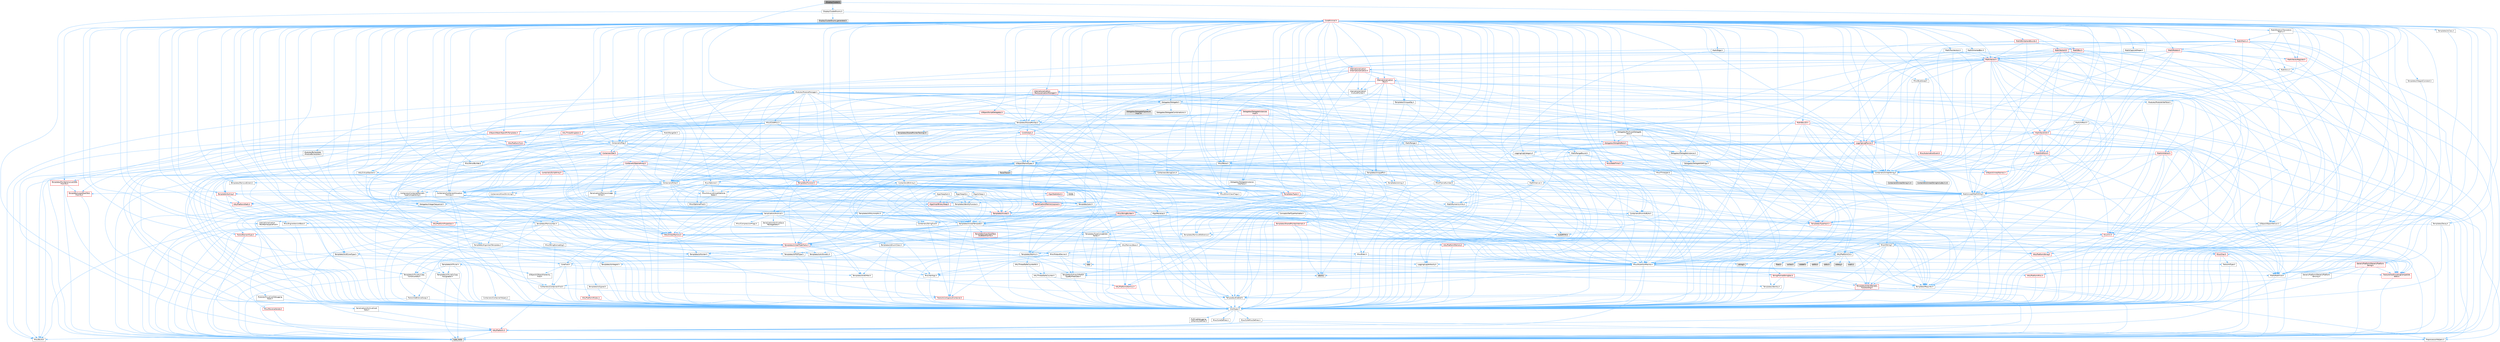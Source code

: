digraph "IDisplayCluster.h"
{
 // INTERACTIVE_SVG=YES
 // LATEX_PDF_SIZE
  bgcolor="transparent";
  edge [fontname=Helvetica,fontsize=10,labelfontname=Helvetica,labelfontsize=10];
  node [fontname=Helvetica,fontsize=10,shape=box,height=0.2,width=0.4];
  Node1 [id="Node000001",label="IDisplayCluster.h",height=0.2,width=0.4,color="gray40", fillcolor="grey60", style="filled", fontcolor="black",tooltip=" "];
  Node1 -> Node2 [id="edge1_Node000001_Node000002",color="steelblue1",style="solid",tooltip=" "];
  Node2 [id="Node000002",label="Modules/ModuleManager.h",height=0.2,width=0.4,color="grey40", fillcolor="white", style="filled",URL="$d3/dd3/ModuleManager_8h.html",tooltip=" "];
  Node2 -> Node3 [id="edge2_Node000002_Node000003",color="steelblue1",style="solid",tooltip=" "];
  Node3 [id="Node000003",label="Containers/Array.h",height=0.2,width=0.4,color="grey40", fillcolor="white", style="filled",URL="$df/dd0/Array_8h.html",tooltip=" "];
  Node3 -> Node4 [id="edge3_Node000003_Node000004",color="steelblue1",style="solid",tooltip=" "];
  Node4 [id="Node000004",label="CoreTypes.h",height=0.2,width=0.4,color="grey40", fillcolor="white", style="filled",URL="$dc/dec/CoreTypes_8h.html",tooltip=" "];
  Node4 -> Node5 [id="edge4_Node000004_Node000005",color="steelblue1",style="solid",tooltip=" "];
  Node5 [id="Node000005",label="HAL/Platform.h",height=0.2,width=0.4,color="red", fillcolor="#FFF0F0", style="filled",URL="$d9/dd0/Platform_8h.html",tooltip=" "];
  Node5 -> Node6 [id="edge5_Node000005_Node000006",color="steelblue1",style="solid",tooltip=" "];
  Node6 [id="Node000006",label="Misc/Build.h",height=0.2,width=0.4,color="grey40", fillcolor="white", style="filled",URL="$d3/dbb/Build_8h.html",tooltip=" "];
  Node5 -> Node8 [id="edge6_Node000005_Node000008",color="steelblue1",style="solid",tooltip=" "];
  Node8 [id="Node000008",label="type_traits",height=0.2,width=0.4,color="grey60", fillcolor="#E0E0E0", style="filled",tooltip=" "];
  Node5 -> Node9 [id="edge7_Node000005_Node000009",color="steelblue1",style="solid",tooltip=" "];
  Node9 [id="Node000009",label="PreprocessorHelpers.h",height=0.2,width=0.4,color="grey40", fillcolor="white", style="filled",URL="$db/ddb/PreprocessorHelpers_8h.html",tooltip=" "];
  Node4 -> Node15 [id="edge8_Node000004_Node000015",color="steelblue1",style="solid",tooltip=" "];
  Node15 [id="Node000015",label="ProfilingDebugging\l/UMemoryDefines.h",height=0.2,width=0.4,color="grey40", fillcolor="white", style="filled",URL="$d2/da2/UMemoryDefines_8h.html",tooltip=" "];
  Node4 -> Node16 [id="edge9_Node000004_Node000016",color="steelblue1",style="solid",tooltip=" "];
  Node16 [id="Node000016",label="Misc/CoreMiscDefines.h",height=0.2,width=0.4,color="grey40", fillcolor="white", style="filled",URL="$da/d38/CoreMiscDefines_8h.html",tooltip=" "];
  Node16 -> Node5 [id="edge10_Node000016_Node000005",color="steelblue1",style="solid",tooltip=" "];
  Node16 -> Node9 [id="edge11_Node000016_Node000009",color="steelblue1",style="solid",tooltip=" "];
  Node4 -> Node17 [id="edge12_Node000004_Node000017",color="steelblue1",style="solid",tooltip=" "];
  Node17 [id="Node000017",label="Misc/CoreDefines.h",height=0.2,width=0.4,color="grey40", fillcolor="white", style="filled",URL="$d3/dd2/CoreDefines_8h.html",tooltip=" "];
  Node3 -> Node18 [id="edge13_Node000003_Node000018",color="steelblue1",style="solid",tooltip=" "];
  Node18 [id="Node000018",label="Misc/AssertionMacros.h",height=0.2,width=0.4,color="grey40", fillcolor="white", style="filled",URL="$d0/dfa/AssertionMacros_8h.html",tooltip=" "];
  Node18 -> Node4 [id="edge14_Node000018_Node000004",color="steelblue1",style="solid",tooltip=" "];
  Node18 -> Node5 [id="edge15_Node000018_Node000005",color="steelblue1",style="solid",tooltip=" "];
  Node18 -> Node19 [id="edge16_Node000018_Node000019",color="steelblue1",style="solid",tooltip=" "];
  Node19 [id="Node000019",label="HAL/PlatformMisc.h",height=0.2,width=0.4,color="red", fillcolor="#FFF0F0", style="filled",URL="$d0/df5/PlatformMisc_8h.html",tooltip=" "];
  Node19 -> Node4 [id="edge17_Node000019_Node000004",color="steelblue1",style="solid",tooltip=" "];
  Node18 -> Node9 [id="edge18_Node000018_Node000009",color="steelblue1",style="solid",tooltip=" "];
  Node18 -> Node55 [id="edge19_Node000018_Node000055",color="steelblue1",style="solid",tooltip=" "];
  Node55 [id="Node000055",label="Templates/EnableIf.h",height=0.2,width=0.4,color="grey40", fillcolor="white", style="filled",URL="$d7/d60/EnableIf_8h.html",tooltip=" "];
  Node55 -> Node4 [id="edge20_Node000055_Node000004",color="steelblue1",style="solid",tooltip=" "];
  Node18 -> Node56 [id="edge21_Node000018_Node000056",color="steelblue1",style="solid",tooltip=" "];
  Node56 [id="Node000056",label="Templates/IsArrayOrRefOf\lTypeByPredicate.h",height=0.2,width=0.4,color="grey40", fillcolor="white", style="filled",URL="$d6/da1/IsArrayOrRefOfTypeByPredicate_8h.html",tooltip=" "];
  Node56 -> Node4 [id="edge22_Node000056_Node000004",color="steelblue1",style="solid",tooltip=" "];
  Node18 -> Node57 [id="edge23_Node000018_Node000057",color="steelblue1",style="solid",tooltip=" "];
  Node57 [id="Node000057",label="Templates/IsValidVariadic\lFunctionArg.h",height=0.2,width=0.4,color="red", fillcolor="#FFF0F0", style="filled",URL="$d0/dc8/IsValidVariadicFunctionArg_8h.html",tooltip=" "];
  Node57 -> Node4 [id="edge24_Node000057_Node000004",color="steelblue1",style="solid",tooltip=" "];
  Node57 -> Node8 [id="edge25_Node000057_Node000008",color="steelblue1",style="solid",tooltip=" "];
  Node18 -> Node59 [id="edge26_Node000018_Node000059",color="steelblue1",style="solid",tooltip=" "];
  Node59 [id="Node000059",label="Traits/IsCharEncodingCompatible\lWith.h",height=0.2,width=0.4,color="red", fillcolor="#FFF0F0", style="filled",URL="$df/dd1/IsCharEncodingCompatibleWith_8h.html",tooltip=" "];
  Node59 -> Node8 [id="edge27_Node000059_Node000008",color="steelblue1",style="solid",tooltip=" "];
  Node18 -> Node61 [id="edge28_Node000018_Node000061",color="steelblue1",style="solid",tooltip=" "];
  Node61 [id="Node000061",label="Misc/VarArgs.h",height=0.2,width=0.4,color="grey40", fillcolor="white", style="filled",URL="$d5/d6f/VarArgs_8h.html",tooltip=" "];
  Node61 -> Node4 [id="edge29_Node000061_Node000004",color="steelblue1",style="solid",tooltip=" "];
  Node18 -> Node62 [id="edge30_Node000018_Node000062",color="steelblue1",style="solid",tooltip=" "];
  Node62 [id="Node000062",label="String/FormatStringSan.h",height=0.2,width=0.4,color="red", fillcolor="#FFF0F0", style="filled",URL="$d3/d8b/FormatStringSan_8h.html",tooltip=" "];
  Node62 -> Node8 [id="edge31_Node000062_Node000008",color="steelblue1",style="solid",tooltip=" "];
  Node62 -> Node4 [id="edge32_Node000062_Node000004",color="steelblue1",style="solid",tooltip=" "];
  Node62 -> Node63 [id="edge33_Node000062_Node000063",color="steelblue1",style="solid",tooltip=" "];
  Node63 [id="Node000063",label="Templates/Requires.h",height=0.2,width=0.4,color="grey40", fillcolor="white", style="filled",URL="$dc/d96/Requires_8h.html",tooltip=" "];
  Node63 -> Node55 [id="edge34_Node000063_Node000055",color="steelblue1",style="solid",tooltip=" "];
  Node63 -> Node8 [id="edge35_Node000063_Node000008",color="steelblue1",style="solid",tooltip=" "];
  Node62 -> Node64 [id="edge36_Node000062_Node000064",color="steelblue1",style="solid",tooltip=" "];
  Node64 [id="Node000064",label="Templates/Identity.h",height=0.2,width=0.4,color="grey40", fillcolor="white", style="filled",URL="$d0/dd5/Identity_8h.html",tooltip=" "];
  Node62 -> Node57 [id="edge37_Node000062_Node000057",color="steelblue1",style="solid",tooltip=" "];
  Node62 -> Node27 [id="edge38_Node000062_Node000027",color="steelblue1",style="solid",tooltip=" "];
  Node27 [id="Node000027",label="Containers/ContainersFwd.h",height=0.2,width=0.4,color="grey40", fillcolor="white", style="filled",URL="$d4/d0a/ContainersFwd_8h.html",tooltip=" "];
  Node27 -> Node5 [id="edge39_Node000027_Node000005",color="steelblue1",style="solid",tooltip=" "];
  Node27 -> Node4 [id="edge40_Node000027_Node000004",color="steelblue1",style="solid",tooltip=" "];
  Node27 -> Node24 [id="edge41_Node000027_Node000024",color="steelblue1",style="solid",tooltip=" "];
  Node24 [id="Node000024",label="Traits/IsContiguousContainer.h",height=0.2,width=0.4,color="red", fillcolor="#FFF0F0", style="filled",URL="$d5/d3c/IsContiguousContainer_8h.html",tooltip=" "];
  Node24 -> Node4 [id="edge42_Node000024_Node000004",color="steelblue1",style="solid",tooltip=" "];
  Node18 -> Node68 [id="edge43_Node000018_Node000068",color="steelblue1",style="solid",tooltip=" "];
  Node68 [id="Node000068",label="atomic",height=0.2,width=0.4,color="grey60", fillcolor="#E0E0E0", style="filled",tooltip=" "];
  Node3 -> Node69 [id="edge44_Node000003_Node000069",color="steelblue1",style="solid",tooltip=" "];
  Node69 [id="Node000069",label="Misc/IntrusiveUnsetOptional\lState.h",height=0.2,width=0.4,color="grey40", fillcolor="white", style="filled",URL="$d2/d0a/IntrusiveUnsetOptionalState_8h.html",tooltip=" "];
  Node69 -> Node70 [id="edge45_Node000069_Node000070",color="steelblue1",style="solid",tooltip=" "];
  Node70 [id="Node000070",label="Misc/OptionalFwd.h",height=0.2,width=0.4,color="grey40", fillcolor="white", style="filled",URL="$dc/d50/OptionalFwd_8h.html",tooltip=" "];
  Node3 -> Node71 [id="edge46_Node000003_Node000071",color="steelblue1",style="solid",tooltip=" "];
  Node71 [id="Node000071",label="Misc/ReverseIterate.h",height=0.2,width=0.4,color="red", fillcolor="#FFF0F0", style="filled",URL="$db/de3/ReverseIterate_8h.html",tooltip=" "];
  Node71 -> Node5 [id="edge47_Node000071_Node000005",color="steelblue1",style="solid",tooltip=" "];
  Node3 -> Node73 [id="edge48_Node000003_Node000073",color="steelblue1",style="solid",tooltip=" "];
  Node73 [id="Node000073",label="HAL/UnrealMemory.h",height=0.2,width=0.4,color="red", fillcolor="#FFF0F0", style="filled",URL="$d9/d96/UnrealMemory_8h.html",tooltip=" "];
  Node73 -> Node4 [id="edge49_Node000073_Node000004",color="steelblue1",style="solid",tooltip=" "];
  Node73 -> Node77 [id="edge50_Node000073_Node000077",color="steelblue1",style="solid",tooltip=" "];
  Node77 [id="Node000077",label="HAL/MemoryBase.h",height=0.2,width=0.4,color="grey40", fillcolor="white", style="filled",URL="$d6/d9f/MemoryBase_8h.html",tooltip=" "];
  Node77 -> Node4 [id="edge51_Node000077_Node000004",color="steelblue1",style="solid",tooltip=" "];
  Node77 -> Node48 [id="edge52_Node000077_Node000048",color="steelblue1",style="solid",tooltip=" "];
  Node48 [id="Node000048",label="HAL/PlatformAtomics.h",height=0.2,width=0.4,color="red", fillcolor="#FFF0F0", style="filled",URL="$d3/d36/PlatformAtomics_8h.html",tooltip=" "];
  Node48 -> Node4 [id="edge53_Node000048_Node000004",color="steelblue1",style="solid",tooltip=" "];
  Node77 -> Node31 [id="edge54_Node000077_Node000031",color="steelblue1",style="solid",tooltip=" "];
  Node31 [id="Node000031",label="HAL/PlatformCrt.h",height=0.2,width=0.4,color="grey40", fillcolor="white", style="filled",URL="$d8/d75/PlatformCrt_8h.html",tooltip=" "];
  Node31 -> Node32 [id="edge55_Node000031_Node000032",color="steelblue1",style="solid",tooltip=" "];
  Node32 [id="Node000032",label="new",height=0.2,width=0.4,color="grey60", fillcolor="#E0E0E0", style="filled",tooltip=" "];
  Node31 -> Node33 [id="edge56_Node000031_Node000033",color="steelblue1",style="solid",tooltip=" "];
  Node33 [id="Node000033",label="wchar.h",height=0.2,width=0.4,color="grey60", fillcolor="#E0E0E0", style="filled",tooltip=" "];
  Node31 -> Node34 [id="edge57_Node000031_Node000034",color="steelblue1",style="solid",tooltip=" "];
  Node34 [id="Node000034",label="stddef.h",height=0.2,width=0.4,color="grey60", fillcolor="#E0E0E0", style="filled",tooltip=" "];
  Node31 -> Node35 [id="edge58_Node000031_Node000035",color="steelblue1",style="solid",tooltip=" "];
  Node35 [id="Node000035",label="stdlib.h",height=0.2,width=0.4,color="grey60", fillcolor="#E0E0E0", style="filled",tooltip=" "];
  Node31 -> Node36 [id="edge59_Node000031_Node000036",color="steelblue1",style="solid",tooltip=" "];
  Node36 [id="Node000036",label="stdio.h",height=0.2,width=0.4,color="grey60", fillcolor="#E0E0E0", style="filled",tooltip=" "];
  Node31 -> Node37 [id="edge60_Node000031_Node000037",color="steelblue1",style="solid",tooltip=" "];
  Node37 [id="Node000037",label="stdarg.h",height=0.2,width=0.4,color="grey60", fillcolor="#E0E0E0", style="filled",tooltip=" "];
  Node31 -> Node38 [id="edge61_Node000031_Node000038",color="steelblue1",style="solid",tooltip=" "];
  Node38 [id="Node000038",label="math.h",height=0.2,width=0.4,color="grey60", fillcolor="#E0E0E0", style="filled",tooltip=" "];
  Node31 -> Node39 [id="edge62_Node000031_Node000039",color="steelblue1",style="solid",tooltip=" "];
  Node39 [id="Node000039",label="float.h",height=0.2,width=0.4,color="grey60", fillcolor="#E0E0E0", style="filled",tooltip=" "];
  Node31 -> Node40 [id="edge63_Node000031_Node000040",color="steelblue1",style="solid",tooltip=" "];
  Node40 [id="Node000040",label="string.h",height=0.2,width=0.4,color="grey60", fillcolor="#E0E0E0", style="filled",tooltip=" "];
  Node77 -> Node78 [id="edge64_Node000077_Node000078",color="steelblue1",style="solid",tooltip=" "];
  Node78 [id="Node000078",label="Misc/Exec.h",height=0.2,width=0.4,color="grey40", fillcolor="white", style="filled",URL="$de/ddb/Exec_8h.html",tooltip=" "];
  Node78 -> Node4 [id="edge65_Node000078_Node000004",color="steelblue1",style="solid",tooltip=" "];
  Node78 -> Node18 [id="edge66_Node000078_Node000018",color="steelblue1",style="solid",tooltip=" "];
  Node77 -> Node79 [id="edge67_Node000077_Node000079",color="steelblue1",style="solid",tooltip=" "];
  Node79 [id="Node000079",label="Misc/OutputDevice.h",height=0.2,width=0.4,color="grey40", fillcolor="white", style="filled",URL="$d7/d32/OutputDevice_8h.html",tooltip=" "];
  Node79 -> Node26 [id="edge68_Node000079_Node000026",color="steelblue1",style="solid",tooltip=" "];
  Node26 [id="Node000026",label="CoreFwd.h",height=0.2,width=0.4,color="grey40", fillcolor="white", style="filled",URL="$d1/d1e/CoreFwd_8h.html",tooltip=" "];
  Node26 -> Node4 [id="edge69_Node000026_Node000004",color="steelblue1",style="solid",tooltip=" "];
  Node26 -> Node27 [id="edge70_Node000026_Node000027",color="steelblue1",style="solid",tooltip=" "];
  Node26 -> Node28 [id="edge71_Node000026_Node000028",color="steelblue1",style="solid",tooltip=" "];
  Node28 [id="Node000028",label="Math/MathFwd.h",height=0.2,width=0.4,color="grey40", fillcolor="white", style="filled",URL="$d2/d10/MathFwd_8h.html",tooltip=" "];
  Node28 -> Node5 [id="edge72_Node000028_Node000005",color="steelblue1",style="solid",tooltip=" "];
  Node26 -> Node29 [id="edge73_Node000026_Node000029",color="steelblue1",style="solid",tooltip=" "];
  Node29 [id="Node000029",label="UObject/UObjectHierarchy\lFwd.h",height=0.2,width=0.4,color="grey40", fillcolor="white", style="filled",URL="$d3/d13/UObjectHierarchyFwd_8h.html",tooltip=" "];
  Node79 -> Node4 [id="edge74_Node000079_Node000004",color="steelblue1",style="solid",tooltip=" "];
  Node79 -> Node80 [id="edge75_Node000079_Node000080",color="steelblue1",style="solid",tooltip=" "];
  Node80 [id="Node000080",label="Logging/LogVerbosity.h",height=0.2,width=0.4,color="grey40", fillcolor="white", style="filled",URL="$d2/d8f/LogVerbosity_8h.html",tooltip=" "];
  Node80 -> Node4 [id="edge76_Node000080_Node000004",color="steelblue1",style="solid",tooltip=" "];
  Node79 -> Node61 [id="edge77_Node000079_Node000061",color="steelblue1",style="solid",tooltip=" "];
  Node79 -> Node56 [id="edge78_Node000079_Node000056",color="steelblue1",style="solid",tooltip=" "];
  Node79 -> Node57 [id="edge79_Node000079_Node000057",color="steelblue1",style="solid",tooltip=" "];
  Node79 -> Node59 [id="edge80_Node000079_Node000059",color="steelblue1",style="solid",tooltip=" "];
  Node77 -> Node81 [id="edge81_Node000077_Node000081",color="steelblue1",style="solid",tooltip=" "];
  Node81 [id="Node000081",label="Templates/Atomic.h",height=0.2,width=0.4,color="grey40", fillcolor="white", style="filled",URL="$d3/d91/Atomic_8h.html",tooltip=" "];
  Node81 -> Node82 [id="edge82_Node000081_Node000082",color="steelblue1",style="solid",tooltip=" "];
  Node82 [id="Node000082",label="HAL/ThreadSafeCounter.h",height=0.2,width=0.4,color="grey40", fillcolor="white", style="filled",URL="$dc/dc9/ThreadSafeCounter_8h.html",tooltip=" "];
  Node82 -> Node4 [id="edge83_Node000082_Node000004",color="steelblue1",style="solid",tooltip=" "];
  Node82 -> Node48 [id="edge84_Node000082_Node000048",color="steelblue1",style="solid",tooltip=" "];
  Node81 -> Node83 [id="edge85_Node000081_Node000083",color="steelblue1",style="solid",tooltip=" "];
  Node83 [id="Node000083",label="HAL/ThreadSafeCounter64.h",height=0.2,width=0.4,color="grey40", fillcolor="white", style="filled",URL="$d0/d12/ThreadSafeCounter64_8h.html",tooltip=" "];
  Node83 -> Node4 [id="edge86_Node000083_Node000004",color="steelblue1",style="solid",tooltip=" "];
  Node83 -> Node82 [id="edge87_Node000083_Node000082",color="steelblue1",style="solid",tooltip=" "];
  Node81 -> Node84 [id="edge88_Node000081_Node000084",color="steelblue1",style="solid",tooltip=" "];
  Node84 [id="Node000084",label="Templates/IsIntegral.h",height=0.2,width=0.4,color="grey40", fillcolor="white", style="filled",URL="$da/d64/IsIntegral_8h.html",tooltip=" "];
  Node84 -> Node4 [id="edge89_Node000084_Node000004",color="steelblue1",style="solid",tooltip=" "];
  Node81 -> Node85 [id="edge90_Node000081_Node000085",color="steelblue1",style="solid",tooltip=" "];
  Node85 [id="Node000085",label="Templates/IsTrivial.h",height=0.2,width=0.4,color="grey40", fillcolor="white", style="filled",URL="$da/d4c/IsTrivial_8h.html",tooltip=" "];
  Node85 -> Node86 [id="edge91_Node000085_Node000086",color="steelblue1",style="solid",tooltip=" "];
  Node86 [id="Node000086",label="Templates/AndOrNot.h",height=0.2,width=0.4,color="grey40", fillcolor="white", style="filled",URL="$db/d0a/AndOrNot_8h.html",tooltip=" "];
  Node86 -> Node4 [id="edge92_Node000086_Node000004",color="steelblue1",style="solid",tooltip=" "];
  Node85 -> Node87 [id="edge93_Node000085_Node000087",color="steelblue1",style="solid",tooltip=" "];
  Node87 [id="Node000087",label="Templates/IsTriviallyCopy\lConstructible.h",height=0.2,width=0.4,color="grey40", fillcolor="white", style="filled",URL="$d3/d78/IsTriviallyCopyConstructible_8h.html",tooltip=" "];
  Node87 -> Node4 [id="edge94_Node000087_Node000004",color="steelblue1",style="solid",tooltip=" "];
  Node87 -> Node8 [id="edge95_Node000087_Node000008",color="steelblue1",style="solid",tooltip=" "];
  Node85 -> Node88 [id="edge96_Node000085_Node000088",color="steelblue1",style="solid",tooltip=" "];
  Node88 [id="Node000088",label="Templates/IsTriviallyCopy\lAssignable.h",height=0.2,width=0.4,color="grey40", fillcolor="white", style="filled",URL="$d2/df2/IsTriviallyCopyAssignable_8h.html",tooltip=" "];
  Node88 -> Node4 [id="edge97_Node000088_Node000004",color="steelblue1",style="solid",tooltip=" "];
  Node88 -> Node8 [id="edge98_Node000088_Node000008",color="steelblue1",style="solid",tooltip=" "];
  Node85 -> Node8 [id="edge99_Node000085_Node000008",color="steelblue1",style="solid",tooltip=" "];
  Node81 -> Node89 [id="edge100_Node000081_Node000089",color="steelblue1",style="solid",tooltip=" "];
  Node89 [id="Node000089",label="Traits/IntType.h",height=0.2,width=0.4,color="grey40", fillcolor="white", style="filled",URL="$d7/deb/IntType_8h.html",tooltip=" "];
  Node89 -> Node5 [id="edge101_Node000089_Node000005",color="steelblue1",style="solid",tooltip=" "];
  Node81 -> Node68 [id="edge102_Node000081_Node000068",color="steelblue1",style="solid",tooltip=" "];
  Node73 -> Node90 [id="edge103_Node000073_Node000090",color="steelblue1",style="solid",tooltip=" "];
  Node90 [id="Node000090",label="HAL/PlatformMemory.h",height=0.2,width=0.4,color="red", fillcolor="#FFF0F0", style="filled",URL="$de/d68/PlatformMemory_8h.html",tooltip=" "];
  Node90 -> Node4 [id="edge104_Node000090_Node000004",color="steelblue1",style="solid",tooltip=" "];
  Node73 -> Node93 [id="edge105_Node000073_Node000093",color="steelblue1",style="solid",tooltip=" "];
  Node93 [id="Node000093",label="Templates/IsPointer.h",height=0.2,width=0.4,color="grey40", fillcolor="white", style="filled",URL="$d7/d05/IsPointer_8h.html",tooltip=" "];
  Node93 -> Node4 [id="edge106_Node000093_Node000004",color="steelblue1",style="solid",tooltip=" "];
  Node3 -> Node94 [id="edge107_Node000003_Node000094",color="steelblue1",style="solid",tooltip=" "];
  Node94 [id="Node000094",label="Templates/UnrealTypeTraits.h",height=0.2,width=0.4,color="red", fillcolor="#FFF0F0", style="filled",URL="$d2/d2d/UnrealTypeTraits_8h.html",tooltip=" "];
  Node94 -> Node4 [id="edge108_Node000094_Node000004",color="steelblue1",style="solid",tooltip=" "];
  Node94 -> Node93 [id="edge109_Node000094_Node000093",color="steelblue1",style="solid",tooltip=" "];
  Node94 -> Node18 [id="edge110_Node000094_Node000018",color="steelblue1",style="solid",tooltip=" "];
  Node94 -> Node86 [id="edge111_Node000094_Node000086",color="steelblue1",style="solid",tooltip=" "];
  Node94 -> Node55 [id="edge112_Node000094_Node000055",color="steelblue1",style="solid",tooltip=" "];
  Node94 -> Node95 [id="edge113_Node000094_Node000095",color="steelblue1",style="solid",tooltip=" "];
  Node95 [id="Node000095",label="Templates/IsArithmetic.h",height=0.2,width=0.4,color="grey40", fillcolor="white", style="filled",URL="$d2/d5d/IsArithmetic_8h.html",tooltip=" "];
  Node95 -> Node4 [id="edge114_Node000095_Node000004",color="steelblue1",style="solid",tooltip=" "];
  Node94 -> Node97 [id="edge115_Node000094_Node000097",color="steelblue1",style="solid",tooltip=" "];
  Node97 [id="Node000097",label="Templates/IsPODType.h",height=0.2,width=0.4,color="grey40", fillcolor="white", style="filled",URL="$d7/db1/IsPODType_8h.html",tooltip=" "];
  Node97 -> Node4 [id="edge116_Node000097_Node000004",color="steelblue1",style="solid",tooltip=" "];
  Node94 -> Node98 [id="edge117_Node000094_Node000098",color="steelblue1",style="solid",tooltip=" "];
  Node98 [id="Node000098",label="Templates/IsUECoreType.h",height=0.2,width=0.4,color="grey40", fillcolor="white", style="filled",URL="$d1/db8/IsUECoreType_8h.html",tooltip=" "];
  Node98 -> Node4 [id="edge118_Node000098_Node000004",color="steelblue1",style="solid",tooltip=" "];
  Node98 -> Node8 [id="edge119_Node000098_Node000008",color="steelblue1",style="solid",tooltip=" "];
  Node94 -> Node87 [id="edge120_Node000094_Node000087",color="steelblue1",style="solid",tooltip=" "];
  Node3 -> Node99 [id="edge121_Node000003_Node000099",color="steelblue1",style="solid",tooltip=" "];
  Node99 [id="Node000099",label="Templates/UnrealTemplate.h",height=0.2,width=0.4,color="grey40", fillcolor="white", style="filled",URL="$d4/d24/UnrealTemplate_8h.html",tooltip=" "];
  Node99 -> Node4 [id="edge122_Node000099_Node000004",color="steelblue1",style="solid",tooltip=" "];
  Node99 -> Node93 [id="edge123_Node000099_Node000093",color="steelblue1",style="solid",tooltip=" "];
  Node99 -> Node73 [id="edge124_Node000099_Node000073",color="steelblue1",style="solid",tooltip=" "];
  Node99 -> Node100 [id="edge125_Node000099_Node000100",color="steelblue1",style="solid",tooltip=" "];
  Node100 [id="Node000100",label="Templates/CopyQualifiers\lAndRefsFromTo.h",height=0.2,width=0.4,color="red", fillcolor="#FFF0F0", style="filled",URL="$d3/db3/CopyQualifiersAndRefsFromTo_8h.html",tooltip=" "];
  Node99 -> Node94 [id="edge126_Node000099_Node000094",color="steelblue1",style="solid",tooltip=" "];
  Node99 -> Node102 [id="edge127_Node000099_Node000102",color="steelblue1",style="solid",tooltip=" "];
  Node102 [id="Node000102",label="Templates/RemoveReference.h",height=0.2,width=0.4,color="grey40", fillcolor="white", style="filled",URL="$da/dbe/RemoveReference_8h.html",tooltip=" "];
  Node102 -> Node4 [id="edge128_Node000102_Node000004",color="steelblue1",style="solid",tooltip=" "];
  Node99 -> Node63 [id="edge129_Node000099_Node000063",color="steelblue1",style="solid",tooltip=" "];
  Node99 -> Node103 [id="edge130_Node000099_Node000103",color="steelblue1",style="solid",tooltip=" "];
  Node103 [id="Node000103",label="Templates/TypeCompatible\lBytes.h",height=0.2,width=0.4,color="grey40", fillcolor="white", style="filled",URL="$df/d0a/TypeCompatibleBytes_8h.html",tooltip=" "];
  Node103 -> Node4 [id="edge131_Node000103_Node000004",color="steelblue1",style="solid",tooltip=" "];
  Node103 -> Node40 [id="edge132_Node000103_Node000040",color="steelblue1",style="solid",tooltip=" "];
  Node103 -> Node32 [id="edge133_Node000103_Node000032",color="steelblue1",style="solid",tooltip=" "];
  Node103 -> Node8 [id="edge134_Node000103_Node000008",color="steelblue1",style="solid",tooltip=" "];
  Node99 -> Node64 [id="edge135_Node000099_Node000064",color="steelblue1",style="solid",tooltip=" "];
  Node99 -> Node24 [id="edge136_Node000099_Node000024",color="steelblue1",style="solid",tooltip=" "];
  Node99 -> Node104 [id="edge137_Node000099_Node000104",color="steelblue1",style="solid",tooltip=" "];
  Node104 [id="Node000104",label="Traits/UseBitwiseSwap.h",height=0.2,width=0.4,color="grey40", fillcolor="white", style="filled",URL="$db/df3/UseBitwiseSwap_8h.html",tooltip=" "];
  Node104 -> Node4 [id="edge138_Node000104_Node000004",color="steelblue1",style="solid",tooltip=" "];
  Node104 -> Node8 [id="edge139_Node000104_Node000008",color="steelblue1",style="solid",tooltip=" "];
  Node99 -> Node8 [id="edge140_Node000099_Node000008",color="steelblue1",style="solid",tooltip=" "];
  Node3 -> Node105 [id="edge141_Node000003_Node000105",color="steelblue1",style="solid",tooltip=" "];
  Node105 [id="Node000105",label="Containers/AllowShrinking.h",height=0.2,width=0.4,color="grey40", fillcolor="white", style="filled",URL="$d7/d1a/AllowShrinking_8h.html",tooltip=" "];
  Node105 -> Node4 [id="edge142_Node000105_Node000004",color="steelblue1",style="solid",tooltip=" "];
  Node3 -> Node106 [id="edge143_Node000003_Node000106",color="steelblue1",style="solid",tooltip=" "];
  Node106 [id="Node000106",label="Containers/ContainerAllocation\lPolicies.h",height=0.2,width=0.4,color="grey40", fillcolor="white", style="filled",URL="$d7/dff/ContainerAllocationPolicies_8h.html",tooltip=" "];
  Node106 -> Node4 [id="edge144_Node000106_Node000004",color="steelblue1",style="solid",tooltip=" "];
  Node106 -> Node107 [id="edge145_Node000106_Node000107",color="steelblue1",style="solid",tooltip=" "];
  Node107 [id="Node000107",label="Containers/ContainerHelpers.h",height=0.2,width=0.4,color="grey40", fillcolor="white", style="filled",URL="$d7/d33/ContainerHelpers_8h.html",tooltip=" "];
  Node107 -> Node4 [id="edge146_Node000107_Node000004",color="steelblue1",style="solid",tooltip=" "];
  Node106 -> Node106 [id="edge147_Node000106_Node000106",color="steelblue1",style="solid",tooltip=" "];
  Node106 -> Node108 [id="edge148_Node000106_Node000108",color="steelblue1",style="solid",tooltip=" "];
  Node108 [id="Node000108",label="HAL/PlatformMath.h",height=0.2,width=0.4,color="red", fillcolor="#FFF0F0", style="filled",URL="$dc/d53/PlatformMath_8h.html",tooltip=" "];
  Node108 -> Node4 [id="edge149_Node000108_Node000004",color="steelblue1",style="solid",tooltip=" "];
  Node106 -> Node73 [id="edge150_Node000106_Node000073",color="steelblue1",style="solid",tooltip=" "];
  Node106 -> Node41 [id="edge151_Node000106_Node000041",color="steelblue1",style="solid",tooltip=" "];
  Node41 [id="Node000041",label="Math/NumericLimits.h",height=0.2,width=0.4,color="grey40", fillcolor="white", style="filled",URL="$df/d1b/NumericLimits_8h.html",tooltip=" "];
  Node41 -> Node4 [id="edge152_Node000041_Node000004",color="steelblue1",style="solid",tooltip=" "];
  Node106 -> Node18 [id="edge153_Node000106_Node000018",color="steelblue1",style="solid",tooltip=" "];
  Node106 -> Node116 [id="edge154_Node000106_Node000116",color="steelblue1",style="solid",tooltip=" "];
  Node116 [id="Node000116",label="Templates/IsPolymorphic.h",height=0.2,width=0.4,color="grey40", fillcolor="white", style="filled",URL="$dc/d20/IsPolymorphic_8h.html",tooltip=" "];
  Node106 -> Node117 [id="edge155_Node000106_Node000117",color="steelblue1",style="solid",tooltip=" "];
  Node117 [id="Node000117",label="Templates/MemoryOps.h",height=0.2,width=0.4,color="grey40", fillcolor="white", style="filled",URL="$db/dea/MemoryOps_8h.html",tooltip=" "];
  Node117 -> Node4 [id="edge156_Node000117_Node000004",color="steelblue1",style="solid",tooltip=" "];
  Node117 -> Node73 [id="edge157_Node000117_Node000073",color="steelblue1",style="solid",tooltip=" "];
  Node117 -> Node88 [id="edge158_Node000117_Node000088",color="steelblue1",style="solid",tooltip=" "];
  Node117 -> Node87 [id="edge159_Node000117_Node000087",color="steelblue1",style="solid",tooltip=" "];
  Node117 -> Node63 [id="edge160_Node000117_Node000063",color="steelblue1",style="solid",tooltip=" "];
  Node117 -> Node94 [id="edge161_Node000117_Node000094",color="steelblue1",style="solid",tooltip=" "];
  Node117 -> Node104 [id="edge162_Node000117_Node000104",color="steelblue1",style="solid",tooltip=" "];
  Node117 -> Node32 [id="edge163_Node000117_Node000032",color="steelblue1",style="solid",tooltip=" "];
  Node117 -> Node8 [id="edge164_Node000117_Node000008",color="steelblue1",style="solid",tooltip=" "];
  Node106 -> Node103 [id="edge165_Node000106_Node000103",color="steelblue1",style="solid",tooltip=" "];
  Node106 -> Node8 [id="edge166_Node000106_Node000008",color="steelblue1",style="solid",tooltip=" "];
  Node3 -> Node118 [id="edge167_Node000003_Node000118",color="steelblue1",style="solid",tooltip=" "];
  Node118 [id="Node000118",label="Containers/ContainerElement\lTypeCompatibility.h",height=0.2,width=0.4,color="grey40", fillcolor="white", style="filled",URL="$df/ddf/ContainerElementTypeCompatibility_8h.html",tooltip=" "];
  Node118 -> Node4 [id="edge168_Node000118_Node000004",color="steelblue1",style="solid",tooltip=" "];
  Node118 -> Node94 [id="edge169_Node000118_Node000094",color="steelblue1",style="solid",tooltip=" "];
  Node3 -> Node119 [id="edge170_Node000003_Node000119",color="steelblue1",style="solid",tooltip=" "];
  Node119 [id="Node000119",label="Serialization/Archive.h",height=0.2,width=0.4,color="grey40", fillcolor="white", style="filled",URL="$d7/d3b/Archive_8h.html",tooltip=" "];
  Node119 -> Node26 [id="edge171_Node000119_Node000026",color="steelblue1",style="solid",tooltip=" "];
  Node119 -> Node4 [id="edge172_Node000119_Node000004",color="steelblue1",style="solid",tooltip=" "];
  Node119 -> Node120 [id="edge173_Node000119_Node000120",color="steelblue1",style="solid",tooltip=" "];
  Node120 [id="Node000120",label="HAL/PlatformProperties.h",height=0.2,width=0.4,color="red", fillcolor="#FFF0F0", style="filled",URL="$d9/db0/PlatformProperties_8h.html",tooltip=" "];
  Node120 -> Node4 [id="edge174_Node000120_Node000004",color="steelblue1",style="solid",tooltip=" "];
  Node119 -> Node123 [id="edge175_Node000119_Node000123",color="steelblue1",style="solid",tooltip=" "];
  Node123 [id="Node000123",label="Internationalization\l/TextNamespaceFwd.h",height=0.2,width=0.4,color="grey40", fillcolor="white", style="filled",URL="$d8/d97/TextNamespaceFwd_8h.html",tooltip=" "];
  Node123 -> Node4 [id="edge176_Node000123_Node000004",color="steelblue1",style="solid",tooltip=" "];
  Node119 -> Node28 [id="edge177_Node000119_Node000028",color="steelblue1",style="solid",tooltip=" "];
  Node119 -> Node18 [id="edge178_Node000119_Node000018",color="steelblue1",style="solid",tooltip=" "];
  Node119 -> Node6 [id="edge179_Node000119_Node000006",color="steelblue1",style="solid",tooltip=" "];
  Node119 -> Node42 [id="edge180_Node000119_Node000042",color="steelblue1",style="solid",tooltip=" "];
  Node42 [id="Node000042",label="Misc/CompressionFlags.h",height=0.2,width=0.4,color="grey40", fillcolor="white", style="filled",URL="$d9/d76/CompressionFlags_8h.html",tooltip=" "];
  Node119 -> Node124 [id="edge181_Node000119_Node000124",color="steelblue1",style="solid",tooltip=" "];
  Node124 [id="Node000124",label="Misc/EngineVersionBase.h",height=0.2,width=0.4,color="grey40", fillcolor="white", style="filled",URL="$d5/d2b/EngineVersionBase_8h.html",tooltip=" "];
  Node124 -> Node4 [id="edge182_Node000124_Node000004",color="steelblue1",style="solid",tooltip=" "];
  Node119 -> Node61 [id="edge183_Node000119_Node000061",color="steelblue1",style="solid",tooltip=" "];
  Node119 -> Node125 [id="edge184_Node000119_Node000125",color="steelblue1",style="solid",tooltip=" "];
  Node125 [id="Node000125",label="Serialization/ArchiveCook\lData.h",height=0.2,width=0.4,color="grey40", fillcolor="white", style="filled",URL="$dc/db6/ArchiveCookData_8h.html",tooltip=" "];
  Node125 -> Node5 [id="edge185_Node000125_Node000005",color="steelblue1",style="solid",tooltip=" "];
  Node119 -> Node126 [id="edge186_Node000119_Node000126",color="steelblue1",style="solid",tooltip=" "];
  Node126 [id="Node000126",label="Serialization/ArchiveSave\lPackageData.h",height=0.2,width=0.4,color="grey40", fillcolor="white", style="filled",URL="$d1/d37/ArchiveSavePackageData_8h.html",tooltip=" "];
  Node119 -> Node55 [id="edge187_Node000119_Node000055",color="steelblue1",style="solid",tooltip=" "];
  Node119 -> Node56 [id="edge188_Node000119_Node000056",color="steelblue1",style="solid",tooltip=" "];
  Node119 -> Node127 [id="edge189_Node000119_Node000127",color="steelblue1",style="solid",tooltip=" "];
  Node127 [id="Node000127",label="Templates/IsEnumClass.h",height=0.2,width=0.4,color="grey40", fillcolor="white", style="filled",URL="$d7/d15/IsEnumClass_8h.html",tooltip=" "];
  Node127 -> Node4 [id="edge190_Node000127_Node000004",color="steelblue1",style="solid",tooltip=" "];
  Node127 -> Node86 [id="edge191_Node000127_Node000086",color="steelblue1",style="solid",tooltip=" "];
  Node119 -> Node113 [id="edge192_Node000119_Node000113",color="steelblue1",style="solid",tooltip=" "];
  Node113 [id="Node000113",label="Templates/IsSigned.h",height=0.2,width=0.4,color="grey40", fillcolor="white", style="filled",URL="$d8/dd8/IsSigned_8h.html",tooltip=" "];
  Node113 -> Node4 [id="edge193_Node000113_Node000004",color="steelblue1",style="solid",tooltip=" "];
  Node119 -> Node57 [id="edge194_Node000119_Node000057",color="steelblue1",style="solid",tooltip=" "];
  Node119 -> Node99 [id="edge195_Node000119_Node000099",color="steelblue1",style="solid",tooltip=" "];
  Node119 -> Node59 [id="edge196_Node000119_Node000059",color="steelblue1",style="solid",tooltip=" "];
  Node119 -> Node128 [id="edge197_Node000119_Node000128",color="steelblue1",style="solid",tooltip=" "];
  Node128 [id="Node000128",label="UObject/ObjectVersion.h",height=0.2,width=0.4,color="grey40", fillcolor="white", style="filled",URL="$da/d63/ObjectVersion_8h.html",tooltip=" "];
  Node128 -> Node4 [id="edge198_Node000128_Node000004",color="steelblue1",style="solid",tooltip=" "];
  Node3 -> Node129 [id="edge199_Node000003_Node000129",color="steelblue1",style="solid",tooltip=" "];
  Node129 [id="Node000129",label="Serialization/MemoryImage\lWriter.h",height=0.2,width=0.4,color="grey40", fillcolor="white", style="filled",URL="$d0/d08/MemoryImageWriter_8h.html",tooltip=" "];
  Node129 -> Node4 [id="edge200_Node000129_Node000004",color="steelblue1",style="solid",tooltip=" "];
  Node129 -> Node130 [id="edge201_Node000129_Node000130",color="steelblue1",style="solid",tooltip=" "];
  Node130 [id="Node000130",label="Serialization/MemoryLayout.h",height=0.2,width=0.4,color="red", fillcolor="#FFF0F0", style="filled",URL="$d7/d66/MemoryLayout_8h.html",tooltip=" "];
  Node130 -> Node133 [id="edge202_Node000130_Node000133",color="steelblue1",style="solid",tooltip=" "];
  Node133 [id="Node000133",label="Containers/EnumAsByte.h",height=0.2,width=0.4,color="grey40", fillcolor="white", style="filled",URL="$d6/d9a/EnumAsByte_8h.html",tooltip=" "];
  Node133 -> Node4 [id="edge203_Node000133_Node000004",color="steelblue1",style="solid",tooltip=" "];
  Node133 -> Node97 [id="edge204_Node000133_Node000097",color="steelblue1",style="solid",tooltip=" "];
  Node133 -> Node134 [id="edge205_Node000133_Node000134",color="steelblue1",style="solid",tooltip=" "];
  Node134 [id="Node000134",label="Templates/TypeHash.h",height=0.2,width=0.4,color="red", fillcolor="#FFF0F0", style="filled",URL="$d1/d62/TypeHash_8h.html",tooltip=" "];
  Node134 -> Node4 [id="edge206_Node000134_Node000004",color="steelblue1",style="solid",tooltip=" "];
  Node134 -> Node63 [id="edge207_Node000134_Node000063",color="steelblue1",style="solid",tooltip=" "];
  Node134 -> Node135 [id="edge208_Node000134_Node000135",color="steelblue1",style="solid",tooltip=" "];
  Node135 [id="Node000135",label="Misc/Crc.h",height=0.2,width=0.4,color="red", fillcolor="#FFF0F0", style="filled",URL="$d4/dd2/Crc_8h.html",tooltip=" "];
  Node135 -> Node4 [id="edge209_Node000135_Node000004",color="steelblue1",style="solid",tooltip=" "];
  Node135 -> Node75 [id="edge210_Node000135_Node000075",color="steelblue1",style="solid",tooltip=" "];
  Node75 [id="Node000075",label="HAL/PlatformString.h",height=0.2,width=0.4,color="red", fillcolor="#FFF0F0", style="filled",URL="$db/db5/PlatformString_8h.html",tooltip=" "];
  Node75 -> Node4 [id="edge211_Node000075_Node000004",color="steelblue1",style="solid",tooltip=" "];
  Node135 -> Node18 [id="edge212_Node000135_Node000018",color="steelblue1",style="solid",tooltip=" "];
  Node135 -> Node136 [id="edge213_Node000135_Node000136",color="steelblue1",style="solid",tooltip=" "];
  Node136 [id="Node000136",label="Misc/CString.h",height=0.2,width=0.4,color="grey40", fillcolor="white", style="filled",URL="$d2/d49/CString_8h.html",tooltip=" "];
  Node136 -> Node4 [id="edge214_Node000136_Node000004",color="steelblue1",style="solid",tooltip=" "];
  Node136 -> Node31 [id="edge215_Node000136_Node000031",color="steelblue1",style="solid",tooltip=" "];
  Node136 -> Node75 [id="edge216_Node000136_Node000075",color="steelblue1",style="solid",tooltip=" "];
  Node136 -> Node18 [id="edge217_Node000136_Node000018",color="steelblue1",style="solid",tooltip=" "];
  Node136 -> Node137 [id="edge218_Node000136_Node000137",color="steelblue1",style="solid",tooltip=" "];
  Node137 [id="Node000137",label="Misc/Char.h",height=0.2,width=0.4,color="red", fillcolor="#FFF0F0", style="filled",URL="$d0/d58/Char_8h.html",tooltip=" "];
  Node137 -> Node4 [id="edge219_Node000137_Node000004",color="steelblue1",style="solid",tooltip=" "];
  Node137 -> Node89 [id="edge220_Node000137_Node000089",color="steelblue1",style="solid",tooltip=" "];
  Node137 -> Node8 [id="edge221_Node000137_Node000008",color="steelblue1",style="solid",tooltip=" "];
  Node136 -> Node61 [id="edge222_Node000136_Node000061",color="steelblue1",style="solid",tooltip=" "];
  Node136 -> Node56 [id="edge223_Node000136_Node000056",color="steelblue1",style="solid",tooltip=" "];
  Node136 -> Node57 [id="edge224_Node000136_Node000057",color="steelblue1",style="solid",tooltip=" "];
  Node136 -> Node59 [id="edge225_Node000136_Node000059",color="steelblue1",style="solid",tooltip=" "];
  Node135 -> Node137 [id="edge226_Node000135_Node000137",color="steelblue1",style="solid",tooltip=" "];
  Node135 -> Node94 [id="edge227_Node000135_Node000094",color="steelblue1",style="solid",tooltip=" "];
  Node134 -> Node8 [id="edge228_Node000134_Node000008",color="steelblue1",style="solid",tooltip=" "];
  Node130 -> Node21 [id="edge229_Node000130_Node000021",color="steelblue1",style="solid",tooltip=" "];
  Node21 [id="Node000021",label="Containers/StringFwd.h",height=0.2,width=0.4,color="grey40", fillcolor="white", style="filled",URL="$df/d37/StringFwd_8h.html",tooltip=" "];
  Node21 -> Node4 [id="edge230_Node000021_Node000004",color="steelblue1",style="solid",tooltip=" "];
  Node21 -> Node22 [id="edge231_Node000021_Node000022",color="steelblue1",style="solid",tooltip=" "];
  Node22 [id="Node000022",label="Traits/ElementType.h",height=0.2,width=0.4,color="red", fillcolor="#FFF0F0", style="filled",URL="$d5/d4f/ElementType_8h.html",tooltip=" "];
  Node22 -> Node5 [id="edge232_Node000022_Node000005",color="steelblue1",style="solid",tooltip=" "];
  Node22 -> Node8 [id="edge233_Node000022_Node000008",color="steelblue1",style="solid",tooltip=" "];
  Node21 -> Node24 [id="edge234_Node000021_Node000024",color="steelblue1",style="solid",tooltip=" "];
  Node130 -> Node73 [id="edge235_Node000130_Node000073",color="steelblue1",style="solid",tooltip=" "];
  Node130 -> Node55 [id="edge236_Node000130_Node000055",color="steelblue1",style="solid",tooltip=" "];
  Node130 -> Node116 [id="edge237_Node000130_Node000116",color="steelblue1",style="solid",tooltip=" "];
  Node130 -> Node99 [id="edge238_Node000130_Node000099",color="steelblue1",style="solid",tooltip=" "];
  Node3 -> Node143 [id="edge239_Node000003_Node000143",color="steelblue1",style="solid",tooltip=" "];
  Node143 [id="Node000143",label="Algo/Heapify.h",height=0.2,width=0.4,color="grey40", fillcolor="white", style="filled",URL="$d0/d2a/Heapify_8h.html",tooltip=" "];
  Node143 -> Node144 [id="edge240_Node000143_Node000144",color="steelblue1",style="solid",tooltip=" "];
  Node144 [id="Node000144",label="Algo/Impl/BinaryHeap.h",height=0.2,width=0.4,color="red", fillcolor="#FFF0F0", style="filled",URL="$d7/da3/Algo_2Impl_2BinaryHeap_8h.html",tooltip=" "];
  Node144 -> Node145 [id="edge241_Node000144_Node000145",color="steelblue1",style="solid",tooltip=" "];
  Node145 [id="Node000145",label="Templates/Invoke.h",height=0.2,width=0.4,color="red", fillcolor="#FFF0F0", style="filled",URL="$d7/deb/Invoke_8h.html",tooltip=" "];
  Node145 -> Node4 [id="edge242_Node000145_Node000004",color="steelblue1",style="solid",tooltip=" "];
  Node145 -> Node99 [id="edge243_Node000145_Node000099",color="steelblue1",style="solid",tooltip=" "];
  Node145 -> Node8 [id="edge244_Node000145_Node000008",color="steelblue1",style="solid",tooltip=" "];
  Node144 -> Node8 [id="edge245_Node000144_Node000008",color="steelblue1",style="solid",tooltip=" "];
  Node143 -> Node149 [id="edge246_Node000143_Node000149",color="steelblue1",style="solid",tooltip=" "];
  Node149 [id="Node000149",label="Templates/IdentityFunctor.h",height=0.2,width=0.4,color="grey40", fillcolor="white", style="filled",URL="$d7/d2e/IdentityFunctor_8h.html",tooltip=" "];
  Node149 -> Node5 [id="edge247_Node000149_Node000005",color="steelblue1",style="solid",tooltip=" "];
  Node143 -> Node145 [id="edge248_Node000143_Node000145",color="steelblue1",style="solid",tooltip=" "];
  Node143 -> Node150 [id="edge249_Node000143_Node000150",color="steelblue1",style="solid",tooltip=" "];
  Node150 [id="Node000150",label="Templates/Less.h",height=0.2,width=0.4,color="grey40", fillcolor="white", style="filled",URL="$de/dc8/Less_8h.html",tooltip=" "];
  Node150 -> Node4 [id="edge250_Node000150_Node000004",color="steelblue1",style="solid",tooltip=" "];
  Node150 -> Node99 [id="edge251_Node000150_Node000099",color="steelblue1",style="solid",tooltip=" "];
  Node143 -> Node99 [id="edge252_Node000143_Node000099",color="steelblue1",style="solid",tooltip=" "];
  Node3 -> Node151 [id="edge253_Node000003_Node000151",color="steelblue1",style="solid",tooltip=" "];
  Node151 [id="Node000151",label="Algo/HeapSort.h",height=0.2,width=0.4,color="grey40", fillcolor="white", style="filled",URL="$d3/d92/HeapSort_8h.html",tooltip=" "];
  Node151 -> Node144 [id="edge254_Node000151_Node000144",color="steelblue1",style="solid",tooltip=" "];
  Node151 -> Node149 [id="edge255_Node000151_Node000149",color="steelblue1",style="solid",tooltip=" "];
  Node151 -> Node150 [id="edge256_Node000151_Node000150",color="steelblue1",style="solid",tooltip=" "];
  Node151 -> Node99 [id="edge257_Node000151_Node000099",color="steelblue1",style="solid",tooltip=" "];
  Node3 -> Node152 [id="edge258_Node000003_Node000152",color="steelblue1",style="solid",tooltip=" "];
  Node152 [id="Node000152",label="Algo/IsHeap.h",height=0.2,width=0.4,color="grey40", fillcolor="white", style="filled",URL="$de/d32/IsHeap_8h.html",tooltip=" "];
  Node152 -> Node144 [id="edge259_Node000152_Node000144",color="steelblue1",style="solid",tooltip=" "];
  Node152 -> Node149 [id="edge260_Node000152_Node000149",color="steelblue1",style="solid",tooltip=" "];
  Node152 -> Node145 [id="edge261_Node000152_Node000145",color="steelblue1",style="solid",tooltip=" "];
  Node152 -> Node150 [id="edge262_Node000152_Node000150",color="steelblue1",style="solid",tooltip=" "];
  Node152 -> Node99 [id="edge263_Node000152_Node000099",color="steelblue1",style="solid",tooltip=" "];
  Node3 -> Node144 [id="edge264_Node000003_Node000144",color="steelblue1",style="solid",tooltip=" "];
  Node3 -> Node153 [id="edge265_Node000003_Node000153",color="steelblue1",style="solid",tooltip=" "];
  Node153 [id="Node000153",label="Algo/StableSort.h",height=0.2,width=0.4,color="red", fillcolor="#FFF0F0", style="filled",URL="$d7/d3c/StableSort_8h.html",tooltip=" "];
  Node153 -> Node149 [id="edge266_Node000153_Node000149",color="steelblue1",style="solid",tooltip=" "];
  Node153 -> Node145 [id="edge267_Node000153_Node000145",color="steelblue1",style="solid",tooltip=" "];
  Node153 -> Node150 [id="edge268_Node000153_Node000150",color="steelblue1",style="solid",tooltip=" "];
  Node153 -> Node99 [id="edge269_Node000153_Node000099",color="steelblue1",style="solid",tooltip=" "];
  Node3 -> Node156 [id="edge270_Node000003_Node000156",color="steelblue1",style="solid",tooltip=" "];
  Node156 [id="Node000156",label="Concepts/GetTypeHashable.h",height=0.2,width=0.4,color="grey40", fillcolor="white", style="filled",URL="$d3/da2/GetTypeHashable_8h.html",tooltip=" "];
  Node156 -> Node4 [id="edge271_Node000156_Node000004",color="steelblue1",style="solid",tooltip=" "];
  Node156 -> Node134 [id="edge272_Node000156_Node000134",color="steelblue1",style="solid",tooltip=" "];
  Node3 -> Node149 [id="edge273_Node000003_Node000149",color="steelblue1",style="solid",tooltip=" "];
  Node3 -> Node145 [id="edge274_Node000003_Node000145",color="steelblue1",style="solid",tooltip=" "];
  Node3 -> Node150 [id="edge275_Node000003_Node000150",color="steelblue1",style="solid",tooltip=" "];
  Node3 -> Node157 [id="edge276_Node000003_Node000157",color="steelblue1",style="solid",tooltip=" "];
  Node157 [id="Node000157",label="Templates/LosesQualifiers\lFromTo.h",height=0.2,width=0.4,color="red", fillcolor="#FFF0F0", style="filled",URL="$d2/db3/LosesQualifiersFromTo_8h.html",tooltip=" "];
  Node157 -> Node8 [id="edge277_Node000157_Node000008",color="steelblue1",style="solid",tooltip=" "];
  Node3 -> Node63 [id="edge278_Node000003_Node000063",color="steelblue1",style="solid",tooltip=" "];
  Node3 -> Node158 [id="edge279_Node000003_Node000158",color="steelblue1",style="solid",tooltip=" "];
  Node158 [id="Node000158",label="Templates/Sorting.h",height=0.2,width=0.4,color="red", fillcolor="#FFF0F0", style="filled",URL="$d3/d9e/Sorting_8h.html",tooltip=" "];
  Node158 -> Node4 [id="edge280_Node000158_Node000004",color="steelblue1",style="solid",tooltip=" "];
  Node158 -> Node108 [id="edge281_Node000158_Node000108",color="steelblue1",style="solid",tooltip=" "];
  Node158 -> Node150 [id="edge282_Node000158_Node000150",color="steelblue1",style="solid",tooltip=" "];
  Node3 -> Node162 [id="edge283_Node000003_Node000162",color="steelblue1",style="solid",tooltip=" "];
  Node162 [id="Node000162",label="Templates/AlignmentTemplates.h",height=0.2,width=0.4,color="grey40", fillcolor="white", style="filled",URL="$dd/d32/AlignmentTemplates_8h.html",tooltip=" "];
  Node162 -> Node4 [id="edge284_Node000162_Node000004",color="steelblue1",style="solid",tooltip=" "];
  Node162 -> Node84 [id="edge285_Node000162_Node000084",color="steelblue1",style="solid",tooltip=" "];
  Node162 -> Node93 [id="edge286_Node000162_Node000093",color="steelblue1",style="solid",tooltip=" "];
  Node3 -> Node22 [id="edge287_Node000003_Node000022",color="steelblue1",style="solid",tooltip=" "];
  Node3 -> Node114 [id="edge288_Node000003_Node000114",color="steelblue1",style="solid",tooltip=" "];
  Node114 [id="Node000114",label="limits",height=0.2,width=0.4,color="grey60", fillcolor="#E0E0E0", style="filled",tooltip=" "];
  Node3 -> Node8 [id="edge289_Node000003_Node000008",color="steelblue1",style="solid",tooltip=" "];
  Node2 -> Node106 [id="edge290_Node000002_Node000106",color="steelblue1",style="solid",tooltip=" "];
  Node2 -> Node163 [id="edge291_Node000002_Node000163",color="steelblue1",style="solid",tooltip=" "];
  Node163 [id="Node000163",label="Containers/Map.h",height=0.2,width=0.4,color="grey40", fillcolor="white", style="filled",URL="$df/d79/Map_8h.html",tooltip=" "];
  Node163 -> Node4 [id="edge292_Node000163_Node000004",color="steelblue1",style="solid",tooltip=" "];
  Node163 -> Node164 [id="edge293_Node000163_Node000164",color="steelblue1",style="solid",tooltip=" "];
  Node164 [id="Node000164",label="Algo/Reverse.h",height=0.2,width=0.4,color="grey40", fillcolor="white", style="filled",URL="$d5/d93/Reverse_8h.html",tooltip=" "];
  Node164 -> Node4 [id="edge294_Node000164_Node000004",color="steelblue1",style="solid",tooltip=" "];
  Node164 -> Node99 [id="edge295_Node000164_Node000099",color="steelblue1",style="solid",tooltip=" "];
  Node163 -> Node118 [id="edge296_Node000163_Node000118",color="steelblue1",style="solid",tooltip=" "];
  Node163 -> Node165 [id="edge297_Node000163_Node000165",color="steelblue1",style="solid",tooltip=" "];
  Node165 [id="Node000165",label="Containers/Set.h",height=0.2,width=0.4,color="red", fillcolor="#FFF0F0", style="filled",URL="$d4/d45/Set_8h.html",tooltip=" "];
  Node165 -> Node106 [id="edge298_Node000165_Node000106",color="steelblue1",style="solid",tooltip=" "];
  Node165 -> Node118 [id="edge299_Node000165_Node000118",color="steelblue1",style="solid",tooltip=" "];
  Node165 -> Node167 [id="edge300_Node000165_Node000167",color="steelblue1",style="solid",tooltip=" "];
  Node167 [id="Node000167",label="Containers/SparseArray.h",height=0.2,width=0.4,color="red", fillcolor="#FFF0F0", style="filled",URL="$d5/dbf/SparseArray_8h.html",tooltip=" "];
  Node167 -> Node4 [id="edge301_Node000167_Node000004",color="steelblue1",style="solid",tooltip=" "];
  Node167 -> Node18 [id="edge302_Node000167_Node000018",color="steelblue1",style="solid",tooltip=" "];
  Node167 -> Node73 [id="edge303_Node000167_Node000073",color="steelblue1",style="solid",tooltip=" "];
  Node167 -> Node94 [id="edge304_Node000167_Node000094",color="steelblue1",style="solid",tooltip=" "];
  Node167 -> Node99 [id="edge305_Node000167_Node000099",color="steelblue1",style="solid",tooltip=" "];
  Node167 -> Node106 [id="edge306_Node000167_Node000106",color="steelblue1",style="solid",tooltip=" "];
  Node167 -> Node150 [id="edge307_Node000167_Node000150",color="steelblue1",style="solid",tooltip=" "];
  Node167 -> Node3 [id="edge308_Node000167_Node000003",color="steelblue1",style="solid",tooltip=" "];
  Node167 -> Node161 [id="edge309_Node000167_Node000161",color="steelblue1",style="solid",tooltip=" "];
  Node161 [id="Node000161",label="Math/UnrealMathUtility.h",height=0.2,width=0.4,color="grey40", fillcolor="white", style="filled",URL="$db/db8/UnrealMathUtility_8h.html",tooltip=" "];
  Node161 -> Node4 [id="edge310_Node000161_Node000004",color="steelblue1",style="solid",tooltip=" "];
  Node161 -> Node18 [id="edge311_Node000161_Node000018",color="steelblue1",style="solid",tooltip=" "];
  Node161 -> Node108 [id="edge312_Node000161_Node000108",color="steelblue1",style="solid",tooltip=" "];
  Node161 -> Node28 [id="edge313_Node000161_Node000028",color="steelblue1",style="solid",tooltip=" "];
  Node161 -> Node64 [id="edge314_Node000161_Node000064",color="steelblue1",style="solid",tooltip=" "];
  Node161 -> Node63 [id="edge315_Node000161_Node000063",color="steelblue1",style="solid",tooltip=" "];
  Node167 -> Node168 [id="edge316_Node000167_Node000168",color="steelblue1",style="solid",tooltip=" "];
  Node168 [id="Node000168",label="Containers/ScriptArray.h",height=0.2,width=0.4,color="red", fillcolor="#FFF0F0", style="filled",URL="$dc/daf/ScriptArray_8h.html",tooltip=" "];
  Node168 -> Node4 [id="edge317_Node000168_Node000004",color="steelblue1",style="solid",tooltip=" "];
  Node168 -> Node18 [id="edge318_Node000168_Node000018",color="steelblue1",style="solid",tooltip=" "];
  Node168 -> Node73 [id="edge319_Node000168_Node000073",color="steelblue1",style="solid",tooltip=" "];
  Node168 -> Node105 [id="edge320_Node000168_Node000105",color="steelblue1",style="solid",tooltip=" "];
  Node168 -> Node106 [id="edge321_Node000168_Node000106",color="steelblue1",style="solid",tooltip=" "];
  Node168 -> Node3 [id="edge322_Node000168_Node000003",color="steelblue1",style="solid",tooltip=" "];
  Node167 -> Node169 [id="edge323_Node000167_Node000169",color="steelblue1",style="solid",tooltip=" "];
  Node169 [id="Node000169",label="Containers/BitArray.h",height=0.2,width=0.4,color="grey40", fillcolor="white", style="filled",URL="$d1/de4/BitArray_8h.html",tooltip=" "];
  Node169 -> Node106 [id="edge324_Node000169_Node000106",color="steelblue1",style="solid",tooltip=" "];
  Node169 -> Node4 [id="edge325_Node000169_Node000004",color="steelblue1",style="solid",tooltip=" "];
  Node169 -> Node48 [id="edge326_Node000169_Node000048",color="steelblue1",style="solid",tooltip=" "];
  Node169 -> Node73 [id="edge327_Node000169_Node000073",color="steelblue1",style="solid",tooltip=" "];
  Node169 -> Node161 [id="edge328_Node000169_Node000161",color="steelblue1",style="solid",tooltip=" "];
  Node169 -> Node18 [id="edge329_Node000169_Node000018",color="steelblue1",style="solid",tooltip=" "];
  Node169 -> Node43 [id="edge330_Node000169_Node000043",color="steelblue1",style="solid",tooltip=" "];
  Node43 [id="Node000043",label="Misc/EnumClassFlags.h",height=0.2,width=0.4,color="grey40", fillcolor="white", style="filled",URL="$d8/de7/EnumClassFlags_8h.html",tooltip=" "];
  Node169 -> Node119 [id="edge331_Node000169_Node000119",color="steelblue1",style="solid",tooltip=" "];
  Node169 -> Node129 [id="edge332_Node000169_Node000129",color="steelblue1",style="solid",tooltip=" "];
  Node169 -> Node130 [id="edge333_Node000169_Node000130",color="steelblue1",style="solid",tooltip=" "];
  Node169 -> Node55 [id="edge334_Node000169_Node000055",color="steelblue1",style="solid",tooltip=" "];
  Node169 -> Node145 [id="edge335_Node000169_Node000145",color="steelblue1",style="solid",tooltip=" "];
  Node169 -> Node99 [id="edge336_Node000169_Node000099",color="steelblue1",style="solid",tooltip=" "];
  Node169 -> Node94 [id="edge337_Node000169_Node000094",color="steelblue1",style="solid",tooltip=" "];
  Node167 -> Node129 [id="edge338_Node000167_Node000129",color="steelblue1",style="solid",tooltip=" "];
  Node167 -> Node186 [id="edge339_Node000167_Node000186",color="steelblue1",style="solid",tooltip=" "];
  Node186 [id="Node000186",label="Containers/UnrealString.h",height=0.2,width=0.4,color="grey40", fillcolor="white", style="filled",URL="$d5/dba/UnrealString_8h.html",tooltip=" "];
  Node186 -> Node187 [id="edge340_Node000186_Node000187",color="steelblue1",style="solid",tooltip=" "];
  Node187 [id="Node000187",label="Containers/UnrealStringIncludes.h.inl",height=0.2,width=0.4,color="grey60", fillcolor="#E0E0E0", style="filled",tooltip=" "];
  Node186 -> Node188 [id="edge341_Node000186_Node000188",color="steelblue1",style="solid",tooltip=" "];
  Node188 [id="Node000188",label="Containers/UnrealString.h.inl",height=0.2,width=0.4,color="grey60", fillcolor="#E0E0E0", style="filled",tooltip=" "];
  Node186 -> Node189 [id="edge342_Node000186_Node000189",color="steelblue1",style="solid",tooltip=" "];
  Node189 [id="Node000189",label="Misc/StringFormatArg.h",height=0.2,width=0.4,color="grey40", fillcolor="white", style="filled",URL="$d2/d16/StringFormatArg_8h.html",tooltip=" "];
  Node189 -> Node27 [id="edge343_Node000189_Node000027",color="steelblue1",style="solid",tooltip=" "];
  Node167 -> Node69 [id="edge344_Node000167_Node000069",color="steelblue1",style="solid",tooltip=" "];
  Node165 -> Node27 [id="edge345_Node000165_Node000027",color="steelblue1",style="solid",tooltip=" "];
  Node165 -> Node161 [id="edge346_Node000165_Node000161",color="steelblue1",style="solid",tooltip=" "];
  Node165 -> Node18 [id="edge347_Node000165_Node000018",color="steelblue1",style="solid",tooltip=" "];
  Node165 -> Node190 [id="edge348_Node000165_Node000190",color="steelblue1",style="solid",tooltip=" "];
  Node190 [id="Node000190",label="Misc/StructBuilder.h",height=0.2,width=0.4,color="grey40", fillcolor="white", style="filled",URL="$d9/db3/StructBuilder_8h.html",tooltip=" "];
  Node190 -> Node4 [id="edge349_Node000190_Node000004",color="steelblue1",style="solid",tooltip=" "];
  Node190 -> Node161 [id="edge350_Node000190_Node000161",color="steelblue1",style="solid",tooltip=" "];
  Node190 -> Node162 [id="edge351_Node000190_Node000162",color="steelblue1",style="solid",tooltip=" "];
  Node165 -> Node129 [id="edge352_Node000165_Node000129",color="steelblue1",style="solid",tooltip=" "];
  Node165 -> Node191 [id="edge353_Node000165_Node000191",color="steelblue1",style="solid",tooltip=" "];
  Node191 [id="Node000191",label="Templates/Function.h",height=0.2,width=0.4,color="red", fillcolor="#FFF0F0", style="filled",URL="$df/df5/Function_8h.html",tooltip=" "];
  Node191 -> Node4 [id="edge354_Node000191_Node000004",color="steelblue1",style="solid",tooltip=" "];
  Node191 -> Node18 [id="edge355_Node000191_Node000018",color="steelblue1",style="solid",tooltip=" "];
  Node191 -> Node69 [id="edge356_Node000191_Node000069",color="steelblue1",style="solid",tooltip=" "];
  Node191 -> Node73 [id="edge357_Node000191_Node000073",color="steelblue1",style="solid",tooltip=" "];
  Node191 -> Node94 [id="edge358_Node000191_Node000094",color="steelblue1",style="solid",tooltip=" "];
  Node191 -> Node145 [id="edge359_Node000191_Node000145",color="steelblue1",style="solid",tooltip=" "];
  Node191 -> Node99 [id="edge360_Node000191_Node000099",color="steelblue1",style="solid",tooltip=" "];
  Node191 -> Node63 [id="edge361_Node000191_Node000063",color="steelblue1",style="solid",tooltip=" "];
  Node191 -> Node161 [id="edge362_Node000191_Node000161",color="steelblue1",style="solid",tooltip=" "];
  Node191 -> Node32 [id="edge363_Node000191_Node000032",color="steelblue1",style="solid",tooltip=" "];
  Node191 -> Node8 [id="edge364_Node000191_Node000008",color="steelblue1",style="solid",tooltip=" "];
  Node165 -> Node158 [id="edge365_Node000165_Node000158",color="steelblue1",style="solid",tooltip=" "];
  Node165 -> Node134 [id="edge366_Node000165_Node000134",color="steelblue1",style="solid",tooltip=" "];
  Node165 -> Node99 [id="edge367_Node000165_Node000099",color="steelblue1",style="solid",tooltip=" "];
  Node165 -> Node8 [id="edge368_Node000165_Node000008",color="steelblue1",style="solid",tooltip=" "];
  Node163 -> Node186 [id="edge369_Node000163_Node000186",color="steelblue1",style="solid",tooltip=" "];
  Node163 -> Node18 [id="edge370_Node000163_Node000018",color="steelblue1",style="solid",tooltip=" "];
  Node163 -> Node190 [id="edge371_Node000163_Node000190",color="steelblue1",style="solid",tooltip=" "];
  Node163 -> Node191 [id="edge372_Node000163_Node000191",color="steelblue1",style="solid",tooltip=" "];
  Node163 -> Node158 [id="edge373_Node000163_Node000158",color="steelblue1",style="solid",tooltip=" "];
  Node163 -> Node194 [id="edge374_Node000163_Node000194",color="steelblue1",style="solid",tooltip=" "];
  Node194 [id="Node000194",label="Templates/Tuple.h",height=0.2,width=0.4,color="red", fillcolor="#FFF0F0", style="filled",URL="$d2/d4f/Tuple_8h.html",tooltip=" "];
  Node194 -> Node4 [id="edge375_Node000194_Node000004",color="steelblue1",style="solid",tooltip=" "];
  Node194 -> Node99 [id="edge376_Node000194_Node000099",color="steelblue1",style="solid",tooltip=" "];
  Node194 -> Node195 [id="edge377_Node000194_Node000195",color="steelblue1",style="solid",tooltip=" "];
  Node195 [id="Node000195",label="Delegates/IntegerSequence.h",height=0.2,width=0.4,color="grey40", fillcolor="white", style="filled",URL="$d2/dcc/IntegerSequence_8h.html",tooltip=" "];
  Node195 -> Node4 [id="edge378_Node000195_Node000004",color="steelblue1",style="solid",tooltip=" "];
  Node194 -> Node145 [id="edge379_Node000194_Node000145",color="steelblue1",style="solid",tooltip=" "];
  Node194 -> Node130 [id="edge380_Node000194_Node000130",color="steelblue1",style="solid",tooltip=" "];
  Node194 -> Node63 [id="edge381_Node000194_Node000063",color="steelblue1",style="solid",tooltip=" "];
  Node194 -> Node134 [id="edge382_Node000194_Node000134",color="steelblue1",style="solid",tooltip=" "];
  Node194 -> Node8 [id="edge383_Node000194_Node000008",color="steelblue1",style="solid",tooltip=" "];
  Node163 -> Node99 [id="edge384_Node000163_Node000099",color="steelblue1",style="solid",tooltip=" "];
  Node163 -> Node94 [id="edge385_Node000163_Node000094",color="steelblue1",style="solid",tooltip=" "];
  Node163 -> Node8 [id="edge386_Node000163_Node000008",color="steelblue1",style="solid",tooltip=" "];
  Node2 -> Node186 [id="edge387_Node000002_Node000186",color="steelblue1",style="solid",tooltip=" "];
  Node2 -> Node4 [id="edge388_Node000002_Node000004",color="steelblue1",style="solid",tooltip=" "];
  Node2 -> Node197 [id="edge389_Node000002_Node000197",color="steelblue1",style="solid",tooltip=" "];
  Node197 [id="Node000197",label="Delegates/Delegate.h",height=0.2,width=0.4,color="grey40", fillcolor="white", style="filled",URL="$d4/d80/Delegate_8h.html",tooltip=" "];
  Node197 -> Node4 [id="edge390_Node000197_Node000004",color="steelblue1",style="solid",tooltip=" "];
  Node197 -> Node18 [id="edge391_Node000197_Node000018",color="steelblue1",style="solid",tooltip=" "];
  Node197 -> Node198 [id="edge392_Node000197_Node000198",color="steelblue1",style="solid",tooltip=" "];
  Node198 [id="Node000198",label="UObject/NameTypes.h",height=0.2,width=0.4,color="grey40", fillcolor="white", style="filled",URL="$d6/d35/NameTypes_8h.html",tooltip=" "];
  Node198 -> Node4 [id="edge393_Node000198_Node000004",color="steelblue1",style="solid",tooltip=" "];
  Node198 -> Node18 [id="edge394_Node000198_Node000018",color="steelblue1",style="solid",tooltip=" "];
  Node198 -> Node73 [id="edge395_Node000198_Node000073",color="steelblue1",style="solid",tooltip=" "];
  Node198 -> Node94 [id="edge396_Node000198_Node000094",color="steelblue1",style="solid",tooltip=" "];
  Node198 -> Node99 [id="edge397_Node000198_Node000099",color="steelblue1",style="solid",tooltip=" "];
  Node198 -> Node186 [id="edge398_Node000198_Node000186",color="steelblue1",style="solid",tooltip=" "];
  Node198 -> Node199 [id="edge399_Node000198_Node000199",color="steelblue1",style="solid",tooltip=" "];
  Node199 [id="Node000199",label="HAL/CriticalSection.h",height=0.2,width=0.4,color="grey40", fillcolor="white", style="filled",URL="$d6/d90/CriticalSection_8h.html",tooltip=" "];
  Node199 -> Node200 [id="edge400_Node000199_Node000200",color="steelblue1",style="solid",tooltip=" "];
  Node200 [id="Node000200",label="HAL/PlatformMutex.h",height=0.2,width=0.4,color="red", fillcolor="#FFF0F0", style="filled",URL="$d9/d0b/PlatformMutex_8h.html",tooltip=" "];
  Node200 -> Node4 [id="edge401_Node000200_Node000004",color="steelblue1",style="solid",tooltip=" "];
  Node198 -> Node202 [id="edge402_Node000198_Node000202",color="steelblue1",style="solid",tooltip=" "];
  Node202 [id="Node000202",label="Containers/StringConv.h",height=0.2,width=0.4,color="grey40", fillcolor="white", style="filled",URL="$d3/ddf/StringConv_8h.html",tooltip=" "];
  Node202 -> Node4 [id="edge403_Node000202_Node000004",color="steelblue1",style="solid",tooltip=" "];
  Node202 -> Node18 [id="edge404_Node000202_Node000018",color="steelblue1",style="solid",tooltip=" "];
  Node202 -> Node106 [id="edge405_Node000202_Node000106",color="steelblue1",style="solid",tooltip=" "];
  Node202 -> Node3 [id="edge406_Node000202_Node000003",color="steelblue1",style="solid",tooltip=" "];
  Node202 -> Node136 [id="edge407_Node000202_Node000136",color="steelblue1",style="solid",tooltip=" "];
  Node202 -> Node183 [id="edge408_Node000202_Node000183",color="steelblue1",style="solid",tooltip=" "];
  Node183 [id="Node000183",label="Templates/IsArray.h",height=0.2,width=0.4,color="grey40", fillcolor="white", style="filled",URL="$d8/d8d/IsArray_8h.html",tooltip=" "];
  Node183 -> Node4 [id="edge409_Node000183_Node000004",color="steelblue1",style="solid",tooltip=" "];
  Node202 -> Node99 [id="edge410_Node000202_Node000099",color="steelblue1",style="solid",tooltip=" "];
  Node202 -> Node94 [id="edge411_Node000202_Node000094",color="steelblue1",style="solid",tooltip=" "];
  Node202 -> Node22 [id="edge412_Node000202_Node000022",color="steelblue1",style="solid",tooltip=" "];
  Node202 -> Node59 [id="edge413_Node000202_Node000059",color="steelblue1",style="solid",tooltip=" "];
  Node202 -> Node24 [id="edge414_Node000202_Node000024",color="steelblue1",style="solid",tooltip=" "];
  Node202 -> Node8 [id="edge415_Node000202_Node000008",color="steelblue1",style="solid",tooltip=" "];
  Node198 -> Node21 [id="edge416_Node000198_Node000021",color="steelblue1",style="solid",tooltip=" "];
  Node198 -> Node203 [id="edge417_Node000198_Node000203",color="steelblue1",style="solid",tooltip=" "];
  Node203 [id="Node000203",label="UObject/UnrealNames.h",height=0.2,width=0.4,color="red", fillcolor="#FFF0F0", style="filled",URL="$d8/db1/UnrealNames_8h.html",tooltip=" "];
  Node203 -> Node4 [id="edge418_Node000203_Node000004",color="steelblue1",style="solid",tooltip=" "];
  Node198 -> Node81 [id="edge419_Node000198_Node000081",color="steelblue1",style="solid",tooltip=" "];
  Node198 -> Node130 [id="edge420_Node000198_Node000130",color="steelblue1",style="solid",tooltip=" "];
  Node198 -> Node69 [id="edge421_Node000198_Node000069",color="steelblue1",style="solid",tooltip=" "];
  Node198 -> Node205 [id="edge422_Node000198_Node000205",color="steelblue1",style="solid",tooltip=" "];
  Node205 [id="Node000205",label="Misc/StringBuilder.h",height=0.2,width=0.4,color="red", fillcolor="#FFF0F0", style="filled",URL="$d4/d52/StringBuilder_8h.html",tooltip=" "];
  Node205 -> Node21 [id="edge423_Node000205_Node000021",color="steelblue1",style="solid",tooltip=" "];
  Node205 -> Node4 [id="edge424_Node000205_Node000004",color="steelblue1",style="solid",tooltip=" "];
  Node205 -> Node75 [id="edge425_Node000205_Node000075",color="steelblue1",style="solid",tooltip=" "];
  Node205 -> Node73 [id="edge426_Node000205_Node000073",color="steelblue1",style="solid",tooltip=" "];
  Node205 -> Node18 [id="edge427_Node000205_Node000018",color="steelblue1",style="solid",tooltip=" "];
  Node205 -> Node136 [id="edge428_Node000205_Node000136",color="steelblue1",style="solid",tooltip=" "];
  Node205 -> Node55 [id="edge429_Node000205_Node000055",color="steelblue1",style="solid",tooltip=" "];
  Node205 -> Node56 [id="edge430_Node000205_Node000056",color="steelblue1",style="solid",tooltip=" "];
  Node205 -> Node57 [id="edge431_Node000205_Node000057",color="steelblue1",style="solid",tooltip=" "];
  Node205 -> Node63 [id="edge432_Node000205_Node000063",color="steelblue1",style="solid",tooltip=" "];
  Node205 -> Node99 [id="edge433_Node000205_Node000099",color="steelblue1",style="solid",tooltip=" "];
  Node205 -> Node94 [id="edge434_Node000205_Node000094",color="steelblue1",style="solid",tooltip=" "];
  Node205 -> Node59 [id="edge435_Node000205_Node000059",color="steelblue1",style="solid",tooltip=" "];
  Node205 -> Node24 [id="edge436_Node000205_Node000024",color="steelblue1",style="solid",tooltip=" "];
  Node205 -> Node8 [id="edge437_Node000205_Node000008",color="steelblue1",style="solid",tooltip=" "];
  Node198 -> Node54 [id="edge438_Node000198_Node000054",color="steelblue1",style="solid",tooltip=" "];
  Node54 [id="Node000054",label="Trace/Trace.h",height=0.2,width=0.4,color="grey60", fillcolor="#E0E0E0", style="filled",tooltip=" "];
  Node197 -> Node211 [id="edge439_Node000197_Node000211",color="steelblue1",style="solid",tooltip=" "];
  Node211 [id="Node000211",label="Templates/SharedPointer.h",height=0.2,width=0.4,color="grey40", fillcolor="white", style="filled",URL="$d2/d17/SharedPointer_8h.html",tooltip=" "];
  Node211 -> Node4 [id="edge440_Node000211_Node000004",color="steelblue1",style="solid",tooltip=" "];
  Node211 -> Node69 [id="edge441_Node000211_Node000069",color="steelblue1",style="solid",tooltip=" "];
  Node211 -> Node212 [id="edge442_Node000211_Node000212",color="steelblue1",style="solid",tooltip=" "];
  Node212 [id="Node000212",label="Templates/PointerIsConvertible\lFromTo.h",height=0.2,width=0.4,color="red", fillcolor="#FFF0F0", style="filled",URL="$d6/d65/PointerIsConvertibleFromTo_8h.html",tooltip=" "];
  Node212 -> Node4 [id="edge443_Node000212_Node000004",color="steelblue1",style="solid",tooltip=" "];
  Node212 -> Node157 [id="edge444_Node000212_Node000157",color="steelblue1",style="solid",tooltip=" "];
  Node212 -> Node8 [id="edge445_Node000212_Node000008",color="steelblue1",style="solid",tooltip=" "];
  Node211 -> Node18 [id="edge446_Node000211_Node000018",color="steelblue1",style="solid",tooltip=" "];
  Node211 -> Node73 [id="edge447_Node000211_Node000073",color="steelblue1",style="solid",tooltip=" "];
  Node211 -> Node3 [id="edge448_Node000211_Node000003",color="steelblue1",style="solid",tooltip=" "];
  Node211 -> Node163 [id="edge449_Node000211_Node000163",color="steelblue1",style="solid",tooltip=" "];
  Node211 -> Node213 [id="edge450_Node000211_Node000213",color="steelblue1",style="solid",tooltip=" "];
  Node213 [id="Node000213",label="CoreGlobals.h",height=0.2,width=0.4,color="red", fillcolor="#FFF0F0", style="filled",URL="$d5/d8c/CoreGlobals_8h.html",tooltip=" "];
  Node213 -> Node186 [id="edge451_Node000213_Node000186",color="steelblue1",style="solid",tooltip=" "];
  Node213 -> Node4 [id="edge452_Node000213_Node000004",color="steelblue1",style="solid",tooltip=" "];
  Node213 -> Node214 [id="edge453_Node000213_Node000214",color="steelblue1",style="solid",tooltip=" "];
  Node214 [id="Node000214",label="HAL/PlatformTLS.h",height=0.2,width=0.4,color="red", fillcolor="#FFF0F0", style="filled",URL="$d0/def/PlatformTLS_8h.html",tooltip=" "];
  Node214 -> Node4 [id="edge454_Node000214_Node000004",color="steelblue1",style="solid",tooltip=" "];
  Node213 -> Node217 [id="edge455_Node000213_Node000217",color="steelblue1",style="solid",tooltip=" "];
  Node217 [id="Node000217",label="Logging/LogMacros.h",height=0.2,width=0.4,color="red", fillcolor="#FFF0F0", style="filled",URL="$d0/d16/LogMacros_8h.html",tooltip=" "];
  Node217 -> Node186 [id="edge456_Node000217_Node000186",color="steelblue1",style="solid",tooltip=" "];
  Node217 -> Node4 [id="edge457_Node000217_Node000004",color="steelblue1",style="solid",tooltip=" "];
  Node217 -> Node9 [id="edge458_Node000217_Node000009",color="steelblue1",style="solid",tooltip=" "];
  Node217 -> Node218 [id="edge459_Node000217_Node000218",color="steelblue1",style="solid",tooltip=" "];
  Node218 [id="Node000218",label="Logging/LogCategory.h",height=0.2,width=0.4,color="grey40", fillcolor="white", style="filled",URL="$d9/d36/LogCategory_8h.html",tooltip=" "];
  Node218 -> Node4 [id="edge460_Node000218_Node000004",color="steelblue1",style="solid",tooltip=" "];
  Node218 -> Node80 [id="edge461_Node000218_Node000080",color="steelblue1",style="solid",tooltip=" "];
  Node218 -> Node198 [id="edge462_Node000218_Node000198",color="steelblue1",style="solid",tooltip=" "];
  Node217 -> Node80 [id="edge463_Node000217_Node000080",color="steelblue1",style="solid",tooltip=" "];
  Node217 -> Node18 [id="edge464_Node000217_Node000018",color="steelblue1",style="solid",tooltip=" "];
  Node217 -> Node6 [id="edge465_Node000217_Node000006",color="steelblue1",style="solid",tooltip=" "];
  Node217 -> Node61 [id="edge466_Node000217_Node000061",color="steelblue1",style="solid",tooltip=" "];
  Node217 -> Node62 [id="edge467_Node000217_Node000062",color="steelblue1",style="solid",tooltip=" "];
  Node217 -> Node55 [id="edge468_Node000217_Node000055",color="steelblue1",style="solid",tooltip=" "];
  Node217 -> Node56 [id="edge469_Node000217_Node000056",color="steelblue1",style="solid",tooltip=" "];
  Node217 -> Node57 [id="edge470_Node000217_Node000057",color="steelblue1",style="solid",tooltip=" "];
  Node217 -> Node59 [id="edge471_Node000217_Node000059",color="steelblue1",style="solid",tooltip=" "];
  Node217 -> Node8 [id="edge472_Node000217_Node000008",color="steelblue1",style="solid",tooltip=" "];
  Node213 -> Node6 [id="edge473_Node000213_Node000006",color="steelblue1",style="solid",tooltip=" "];
  Node213 -> Node43 [id="edge474_Node000213_Node000043",color="steelblue1",style="solid",tooltip=" "];
  Node213 -> Node79 [id="edge475_Node000213_Node000079",color="steelblue1",style="solid",tooltip=" "];
  Node213 -> Node81 [id="edge476_Node000213_Node000081",color="steelblue1",style="solid",tooltip=" "];
  Node213 -> Node198 [id="edge477_Node000213_Node000198",color="steelblue1",style="solid",tooltip=" "];
  Node213 -> Node68 [id="edge478_Node000213_Node000068",color="steelblue1",style="solid",tooltip=" "];
  Node211 -> Node221 [id="edge479_Node000211_Node000221",color="steelblue1",style="solid",tooltip=" "];
  Node221 [id="Node000221",label="Templates/SharedPointerInternals.h",height=0.2,width=0.4,color="red", fillcolor="#FFF0F0", style="filled",URL="$de/d3a/SharedPointerInternals_8h.html",tooltip=" "];
  Node221 -> Node4 [id="edge480_Node000221_Node000004",color="steelblue1",style="solid",tooltip=" "];
  Node221 -> Node73 [id="edge481_Node000221_Node000073",color="steelblue1",style="solid",tooltip=" "];
  Node221 -> Node18 [id="edge482_Node000221_Node000018",color="steelblue1",style="solid",tooltip=" "];
  Node221 -> Node102 [id="edge483_Node000221_Node000102",color="steelblue1",style="solid",tooltip=" "];
  Node221 -> Node103 [id="edge484_Node000221_Node000103",color="steelblue1",style="solid",tooltip=" "];
  Node221 -> Node223 [id="edge485_Node000221_Node000223",color="steelblue1",style="solid",tooltip=" "];
  Node223 [id="Node000223",label="AutoRTFM.h",height=0.2,width=0.4,color="grey60", fillcolor="#E0E0E0", style="filled",tooltip=" "];
  Node221 -> Node68 [id="edge486_Node000221_Node000068",color="steelblue1",style="solid",tooltip=" "];
  Node221 -> Node8 [id="edge487_Node000221_Node000008",color="steelblue1",style="solid",tooltip=" "];
  Node211 -> Node224 [id="edge488_Node000211_Node000224",color="steelblue1",style="solid",tooltip=" "];
  Node224 [id="Node000224",label="Templates/SharedPointerTesting.inl",height=0.2,width=0.4,color="grey60", fillcolor="#E0E0E0", style="filled",tooltip=" "];
  Node197 -> Node225 [id="edge489_Node000197_Node000225",color="steelblue1",style="solid",tooltip=" "];
  Node225 [id="Node000225",label="UObject/WeakObjectPtrTemplates.h",height=0.2,width=0.4,color="red", fillcolor="#FFF0F0", style="filled",URL="$d8/d3b/WeakObjectPtrTemplates_8h.html",tooltip=" "];
  Node225 -> Node4 [id="edge490_Node000225_Node000004",color="steelblue1",style="solid",tooltip=" "];
  Node225 -> Node157 [id="edge491_Node000225_Node000157",color="steelblue1",style="solid",tooltip=" "];
  Node225 -> Node63 [id="edge492_Node000225_Node000063",color="steelblue1",style="solid",tooltip=" "];
  Node225 -> Node163 [id="edge493_Node000225_Node000163",color="steelblue1",style="solid",tooltip=" "];
  Node225 -> Node8 [id="edge494_Node000225_Node000008",color="steelblue1",style="solid",tooltip=" "];
  Node197 -> Node228 [id="edge495_Node000197_Node000228",color="steelblue1",style="solid",tooltip=" "];
  Node228 [id="Node000228",label="Delegates/MulticastDelegate\lBase.h",height=0.2,width=0.4,color="grey40", fillcolor="white", style="filled",URL="$db/d16/MulticastDelegateBase_8h.html",tooltip=" "];
  Node228 -> Node223 [id="edge496_Node000228_Node000223",color="steelblue1",style="solid",tooltip=" "];
  Node228 -> Node4 [id="edge497_Node000228_Node000004",color="steelblue1",style="solid",tooltip=" "];
  Node228 -> Node106 [id="edge498_Node000228_Node000106",color="steelblue1",style="solid",tooltip=" "];
  Node228 -> Node3 [id="edge499_Node000228_Node000003",color="steelblue1",style="solid",tooltip=" "];
  Node228 -> Node161 [id="edge500_Node000228_Node000161",color="steelblue1",style="solid",tooltip=" "];
  Node228 -> Node229 [id="edge501_Node000228_Node000229",color="steelblue1",style="solid",tooltip=" "];
  Node229 [id="Node000229",label="Delegates/IDelegateInstance.h",height=0.2,width=0.4,color="grey40", fillcolor="white", style="filled",URL="$d2/d10/IDelegateInstance_8h.html",tooltip=" "];
  Node229 -> Node4 [id="edge502_Node000229_Node000004",color="steelblue1",style="solid",tooltip=" "];
  Node229 -> Node134 [id="edge503_Node000229_Node000134",color="steelblue1",style="solid",tooltip=" "];
  Node229 -> Node198 [id="edge504_Node000229_Node000198",color="steelblue1",style="solid",tooltip=" "];
  Node229 -> Node230 [id="edge505_Node000229_Node000230",color="steelblue1",style="solid",tooltip=" "];
  Node230 [id="Node000230",label="Delegates/DelegateSettings.h",height=0.2,width=0.4,color="grey40", fillcolor="white", style="filled",URL="$d0/d97/DelegateSettings_8h.html",tooltip=" "];
  Node230 -> Node4 [id="edge506_Node000230_Node000004",color="steelblue1",style="solid",tooltip=" "];
  Node228 -> Node231 [id="edge507_Node000228_Node000231",color="steelblue1",style="solid",tooltip=" "];
  Node231 [id="Node000231",label="Delegates/DelegateBase.h",height=0.2,width=0.4,color="red", fillcolor="#FFF0F0", style="filled",URL="$da/d67/DelegateBase_8h.html",tooltip=" "];
  Node231 -> Node4 [id="edge508_Node000231_Node000004",color="steelblue1",style="solid",tooltip=" "];
  Node231 -> Node106 [id="edge509_Node000231_Node000106",color="steelblue1",style="solid",tooltip=" "];
  Node231 -> Node161 [id="edge510_Node000231_Node000161",color="steelblue1",style="solid",tooltip=" "];
  Node231 -> Node198 [id="edge511_Node000231_Node000198",color="steelblue1",style="solid",tooltip=" "];
  Node231 -> Node230 [id="edge512_Node000231_Node000230",color="steelblue1",style="solid",tooltip=" "];
  Node231 -> Node229 [id="edge513_Node000231_Node000229",color="steelblue1",style="solid",tooltip=" "];
  Node197 -> Node195 [id="edge514_Node000197_Node000195",color="steelblue1",style="solid",tooltip=" "];
  Node197 -> Node223 [id="edge515_Node000197_Node000223",color="steelblue1",style="solid",tooltip=" "];
  Node197 -> Node239 [id="edge516_Node000197_Node000239",color="steelblue1",style="solid",tooltip=" "];
  Node239 [id="Node000239",label="Delegates/DelegateInstance\lInterface.h",height=0.2,width=0.4,color="grey40", fillcolor="white", style="filled",URL="$de/d82/DelegateInstanceInterface_8h.html",tooltip=" "];
  Node239 -> Node18 [id="edge517_Node000239_Node000018",color="steelblue1",style="solid",tooltip=" "];
  Node239 -> Node103 [id="edge518_Node000239_Node000103",color="steelblue1",style="solid",tooltip=" "];
  Node239 -> Node194 [id="edge519_Node000239_Node000194",color="steelblue1",style="solid",tooltip=" "];
  Node197 -> Node240 [id="edge520_Node000197_Node000240",color="steelblue1",style="solid",tooltip=" "];
  Node240 [id="Node000240",label="Delegates/DelegateInstances\lImpl.h",height=0.2,width=0.4,color="red", fillcolor="#FFF0F0", style="filled",URL="$d5/dc6/DelegateInstancesImpl_8h.html",tooltip=" "];
  Node240 -> Node4 [id="edge521_Node000240_Node000004",color="steelblue1",style="solid",tooltip=" "];
  Node240 -> Node239 [id="edge522_Node000240_Node000239",color="steelblue1",style="solid",tooltip=" "];
  Node240 -> Node229 [id="edge523_Node000240_Node000229",color="steelblue1",style="solid",tooltip=" "];
  Node240 -> Node231 [id="edge524_Node000240_Node000231",color="steelblue1",style="solid",tooltip=" "];
  Node240 -> Node18 [id="edge525_Node000240_Node000018",color="steelblue1",style="solid",tooltip=" "];
  Node240 -> Node102 [id="edge526_Node000240_Node000102",color="steelblue1",style="solid",tooltip=" "];
  Node240 -> Node211 [id="edge527_Node000240_Node000211",color="steelblue1",style="solid",tooltip=" "];
  Node240 -> Node194 [id="edge528_Node000240_Node000194",color="steelblue1",style="solid",tooltip=" "];
  Node240 -> Node94 [id="edge529_Node000240_Node000094",color="steelblue1",style="solid",tooltip=" "];
  Node240 -> Node198 [id="edge530_Node000240_Node000198",color="steelblue1",style="solid",tooltip=" "];
  Node240 -> Node225 [id="edge531_Node000240_Node000225",color="steelblue1",style="solid",tooltip=" "];
  Node197 -> Node241 [id="edge532_Node000197_Node000241",color="steelblue1",style="solid",tooltip=" "];
  Node241 [id="Node000241",label="Delegates/DelegateSignature\lImpl.inl",height=0.2,width=0.4,color="grey60", fillcolor="#E0E0E0", style="filled",tooltip=" "];
  Node197 -> Node242 [id="edge533_Node000197_Node000242",color="steelblue1",style="solid",tooltip=" "];
  Node242 [id="Node000242",label="Delegates/DelegateCombinations.h",height=0.2,width=0.4,color="grey40", fillcolor="white", style="filled",URL="$d3/d23/DelegateCombinations_8h.html",tooltip=" "];
  Node2 -> Node199 [id="edge534_Node000002_Node000199",color="steelblue1",style="solid",tooltip=" "];
  Node2 -> Node31 [id="edge535_Node000002_Node000031",color="steelblue1",style="solid",tooltip=" "];
  Node2 -> Node9 [id="edge536_Node000002_Node000009",color="steelblue1",style="solid",tooltip=" "];
  Node2 -> Node18 [id="edge537_Node000002_Node000018",color="steelblue1",style="solid",tooltip=" "];
  Node2 -> Node6 [id="edge538_Node000002_Node000006",color="steelblue1",style="solid",tooltip=" "];
  Node2 -> Node243 [id="edge539_Node000002_Node000243",color="steelblue1",style="solid",tooltip=" "];
  Node243 [id="Node000243",label="Misc/CoreMisc.h",height=0.2,width=0.4,color="grey40", fillcolor="white", style="filled",URL="$d8/d97/CoreMisc_8h.html",tooltip=" "];
  Node243 -> Node3 [id="edge540_Node000243_Node000003",color="steelblue1",style="solid",tooltip=" "];
  Node243 -> Node106 [id="edge541_Node000243_Node000106",color="steelblue1",style="solid",tooltip=" "];
  Node243 -> Node163 [id="edge542_Node000243_Node000163",color="steelblue1",style="solid",tooltip=" "];
  Node243 -> Node186 [id="edge543_Node000243_Node000186",color="steelblue1",style="solid",tooltip=" "];
  Node243 -> Node213 [id="edge544_Node000243_Node000213",color="steelblue1",style="solid",tooltip=" "];
  Node243 -> Node4 [id="edge545_Node000243_Node000004",color="steelblue1",style="solid",tooltip=" "];
  Node243 -> Node120 [id="edge546_Node000243_Node000120",color="steelblue1",style="solid",tooltip=" "];
  Node243 -> Node244 [id="edge547_Node000243_Node000244",color="steelblue1",style="solid",tooltip=" "];
  Node244 [id="Node000244",label="HAL/ThreadSingleton.h",height=0.2,width=0.4,color="red", fillcolor="#FFF0F0", style="filled",URL="$d0/dd5/ThreadSingleton_8h.html",tooltip=" "];
  Node244 -> Node4 [id="edge548_Node000244_Node000004",color="steelblue1",style="solid",tooltip=" "];
  Node244 -> Node191 [id="edge549_Node000244_Node000191",color="steelblue1",style="solid",tooltip=" "];
  Node244 -> Node214 [id="edge550_Node000244_Node000214",color="steelblue1",style="solid",tooltip=" "];
  Node243 -> Node80 [id="edge551_Node000243_Node000080",color="steelblue1",style="solid",tooltip=" "];
  Node243 -> Node246 [id="edge552_Node000243_Node000246",color="steelblue1",style="solid",tooltip=" "];
  Node246 [id="Node000246",label="Math/IntPoint.h",height=0.2,width=0.4,color="red", fillcolor="#FFF0F0", style="filled",URL="$d3/df7/IntPoint_8h.html",tooltip=" "];
  Node246 -> Node4 [id="edge553_Node000246_Node000004",color="steelblue1",style="solid",tooltip=" "];
  Node246 -> Node18 [id="edge554_Node000246_Node000018",color="steelblue1",style="solid",tooltip=" "];
  Node246 -> Node247 [id="edge555_Node000246_Node000247",color="steelblue1",style="solid",tooltip=" "];
  Node247 [id="Node000247",label="Misc/Parse.h",height=0.2,width=0.4,color="grey40", fillcolor="white", style="filled",URL="$dc/d71/Parse_8h.html",tooltip=" "];
  Node247 -> Node21 [id="edge556_Node000247_Node000021",color="steelblue1",style="solid",tooltip=" "];
  Node247 -> Node186 [id="edge557_Node000247_Node000186",color="steelblue1",style="solid",tooltip=" "];
  Node247 -> Node4 [id="edge558_Node000247_Node000004",color="steelblue1",style="solid",tooltip=" "];
  Node247 -> Node31 [id="edge559_Node000247_Node000031",color="steelblue1",style="solid",tooltip=" "];
  Node247 -> Node6 [id="edge560_Node000247_Node000006",color="steelblue1",style="solid",tooltip=" "];
  Node247 -> Node43 [id="edge561_Node000247_Node000043",color="steelblue1",style="solid",tooltip=" "];
  Node247 -> Node191 [id="edge562_Node000247_Node000191",color="steelblue1",style="solid",tooltip=" "];
  Node246 -> Node28 [id="edge563_Node000246_Node000028",color="steelblue1",style="solid",tooltip=" "];
  Node246 -> Node161 [id="edge564_Node000246_Node000161",color="steelblue1",style="solid",tooltip=" "];
  Node246 -> Node186 [id="edge565_Node000246_Node000186",color="steelblue1",style="solid",tooltip=" "];
  Node246 -> Node134 [id="edge566_Node000246_Node000134",color="steelblue1",style="solid",tooltip=" "];
  Node243 -> Node6 [id="edge567_Node000243_Node000006",color="steelblue1",style="solid",tooltip=" "];
  Node243 -> Node78 [id="edge568_Node000243_Node000078",color="steelblue1",style="solid",tooltip=" "];
  Node243 -> Node191 [id="edge569_Node000243_Node000191",color="steelblue1",style="solid",tooltip=" "];
  Node243 -> Node198 [id="edge570_Node000243_Node000198",color="steelblue1",style="solid",tooltip=" "];
  Node2 -> Node43 [id="edge571_Node000002_Node000043",color="steelblue1",style="solid",tooltip=" "];
  Node2 -> Node178 [id="edge572_Node000002_Node000178",color="steelblue1",style="solid",tooltip=" "];
  Node178 [id="Node000178",label="Misc/Optional.h",height=0.2,width=0.4,color="grey40", fillcolor="white", style="filled",URL="$d2/dae/Optional_8h.html",tooltip=" "];
  Node178 -> Node4 [id="edge573_Node000178_Node000004",color="steelblue1",style="solid",tooltip=" "];
  Node178 -> Node18 [id="edge574_Node000178_Node000018",color="steelblue1",style="solid",tooltip=" "];
  Node178 -> Node69 [id="edge575_Node000178_Node000069",color="steelblue1",style="solid",tooltip=" "];
  Node178 -> Node70 [id="edge576_Node000178_Node000070",color="steelblue1",style="solid",tooltip=" "];
  Node178 -> Node117 [id="edge577_Node000178_Node000117",color="steelblue1",style="solid",tooltip=" "];
  Node178 -> Node99 [id="edge578_Node000178_Node000099",color="steelblue1",style="solid",tooltip=" "];
  Node178 -> Node119 [id="edge579_Node000178_Node000119",color="steelblue1",style="solid",tooltip=" "];
  Node2 -> Node249 [id="edge580_Node000002_Node000249",color="steelblue1",style="solid",tooltip=" "];
  Node249 [id="Node000249",label="Modules/Boilerplate\l/ModuleBoilerplate.h",height=0.2,width=0.4,color="grey40", fillcolor="white", style="filled",URL="$df/d4f/ModuleBoilerplate_8h.html",tooltip=" "];
  Node249 -> Node4 [id="edge581_Node000249_Node000004",color="steelblue1",style="solid",tooltip=" "];
  Node249 -> Node73 [id="edge582_Node000249_Node000073",color="steelblue1",style="solid",tooltip=" "];
  Node249 -> Node198 [id="edge583_Node000249_Node000198",color="steelblue1",style="solid",tooltip=" "];
  Node249 -> Node250 [id="edge584_Node000249_Node000250",color="steelblue1",style="solid",tooltip=" "];
  Node250 [id="Node000250",label="Modules/VisualizerDebugging\lState.h",height=0.2,width=0.4,color="grey40", fillcolor="white", style="filled",URL="$df/d1c/VisualizerDebuggingState_8h.html",tooltip=" "];
  Node250 -> Node4 [id="edge585_Node000250_Node000004",color="steelblue1",style="solid",tooltip=" "];
  Node2 -> Node251 [id="edge586_Node000002_Node000251",color="steelblue1",style="solid",tooltip=" "];
  Node251 [id="Node000251",label="Modules/ModuleInterface.h",height=0.2,width=0.4,color="grey40", fillcolor="white", style="filled",URL="$df/d9e/ModuleInterface_8h.html",tooltip=" "];
  Node251 -> Node4 [id="edge587_Node000251_Node000004",color="steelblue1",style="solid",tooltip=" "];
  Node2 -> Node119 [id="edge588_Node000002_Node000119",color="steelblue1",style="solid",tooltip=" "];
  Node2 -> Node81 [id="edge589_Node000002_Node000081",color="steelblue1",style="solid",tooltip=" "];
  Node2 -> Node211 [id="edge590_Node000002_Node000211",color="steelblue1",style="solid",tooltip=" "];
  Node2 -> Node182 [id="edge591_Node000002_Node000182",color="steelblue1",style="solid",tooltip=" "];
  Node182 [id="Node000182",label="Templates/UniquePtr.h",height=0.2,width=0.4,color="grey40", fillcolor="white", style="filled",URL="$de/d1a/UniquePtr_8h.html",tooltip=" "];
  Node182 -> Node4 [id="edge592_Node000182_Node000004",color="steelblue1",style="solid",tooltip=" "];
  Node182 -> Node99 [id="edge593_Node000182_Node000099",color="steelblue1",style="solid",tooltip=" "];
  Node182 -> Node183 [id="edge594_Node000182_Node000183",color="steelblue1",style="solid",tooltip=" "];
  Node182 -> Node184 [id="edge595_Node000182_Node000184",color="steelblue1",style="solid",tooltip=" "];
  Node184 [id="Node000184",label="Templates/RemoveExtent.h",height=0.2,width=0.4,color="grey40", fillcolor="white", style="filled",URL="$dc/de9/RemoveExtent_8h.html",tooltip=" "];
  Node184 -> Node4 [id="edge596_Node000184_Node000004",color="steelblue1",style="solid",tooltip=" "];
  Node182 -> Node63 [id="edge597_Node000182_Node000063",color="steelblue1",style="solid",tooltip=" "];
  Node182 -> Node130 [id="edge598_Node000182_Node000130",color="steelblue1",style="solid",tooltip=" "];
  Node182 -> Node8 [id="edge599_Node000182_Node000008",color="steelblue1",style="solid",tooltip=" "];
  Node2 -> Node99 [id="edge600_Node000002_Node000099",color="steelblue1",style="solid",tooltip=" "];
  Node2 -> Node198 [id="edge601_Node000002_Node000198",color="steelblue1",style="solid",tooltip=" "];
  Node1 -> Node251 [id="edge602_Node000001_Node000251",color="steelblue1",style="solid",tooltip=" "];
  Node1 -> Node252 [id="edge603_Node000001_Node000252",color="steelblue1",style="solid",tooltip=" "];
  Node252 [id="Node000252",label="DisplayClusterEnums.h",height=0.2,width=0.4,color="grey40", fillcolor="white", style="filled",URL="$de/d35/DisplayClusterEnums_8h.html",tooltip=" "];
  Node252 -> Node253 [id="edge604_Node000252_Node000253",color="steelblue1",style="solid",tooltip=" "];
  Node253 [id="Node000253",label="CoreMinimal.h",height=0.2,width=0.4,color="red", fillcolor="#FFF0F0", style="filled",URL="$d7/d67/CoreMinimal_8h.html",tooltip=" "];
  Node253 -> Node4 [id="edge605_Node000253_Node000004",color="steelblue1",style="solid",tooltip=" "];
  Node253 -> Node26 [id="edge606_Node000253_Node000026",color="steelblue1",style="solid",tooltip=" "];
  Node253 -> Node29 [id="edge607_Node000253_Node000029",color="steelblue1",style="solid",tooltip=" "];
  Node253 -> Node27 [id="edge608_Node000253_Node000027",color="steelblue1",style="solid",tooltip=" "];
  Node253 -> Node61 [id="edge609_Node000253_Node000061",color="steelblue1",style="solid",tooltip=" "];
  Node253 -> Node80 [id="edge610_Node000253_Node000080",color="steelblue1",style="solid",tooltip=" "];
  Node253 -> Node79 [id="edge611_Node000253_Node000079",color="steelblue1",style="solid",tooltip=" "];
  Node253 -> Node31 [id="edge612_Node000253_Node000031",color="steelblue1",style="solid",tooltip=" "];
  Node253 -> Node19 [id="edge613_Node000253_Node000019",color="steelblue1",style="solid",tooltip=" "];
  Node253 -> Node18 [id="edge614_Node000253_Node000018",color="steelblue1",style="solid",tooltip=" "];
  Node253 -> Node93 [id="edge615_Node000253_Node000093",color="steelblue1",style="solid",tooltip=" "];
  Node253 -> Node90 [id="edge616_Node000253_Node000090",color="steelblue1",style="solid",tooltip=" "];
  Node253 -> Node48 [id="edge617_Node000253_Node000048",color="steelblue1",style="solid",tooltip=" "];
  Node253 -> Node78 [id="edge618_Node000253_Node000078",color="steelblue1",style="solid",tooltip=" "];
  Node253 -> Node77 [id="edge619_Node000253_Node000077",color="steelblue1",style="solid",tooltip=" "];
  Node253 -> Node73 [id="edge620_Node000253_Node000073",color="steelblue1",style="solid",tooltip=" "];
  Node253 -> Node95 [id="edge621_Node000253_Node000095",color="steelblue1",style="solid",tooltip=" "];
  Node253 -> Node86 [id="edge622_Node000253_Node000086",color="steelblue1",style="solid",tooltip=" "];
  Node253 -> Node97 [id="edge623_Node000253_Node000097",color="steelblue1",style="solid",tooltip=" "];
  Node253 -> Node98 [id="edge624_Node000253_Node000098",color="steelblue1",style="solid",tooltip=" "];
  Node253 -> Node87 [id="edge625_Node000253_Node000087",color="steelblue1",style="solid",tooltip=" "];
  Node253 -> Node94 [id="edge626_Node000253_Node000094",color="steelblue1",style="solid",tooltip=" "];
  Node253 -> Node55 [id="edge627_Node000253_Node000055",color="steelblue1",style="solid",tooltip=" "];
  Node253 -> Node102 [id="edge628_Node000253_Node000102",color="steelblue1",style="solid",tooltip=" "];
  Node253 -> Node254 [id="edge629_Node000253_Node000254",color="steelblue1",style="solid",tooltip=" "];
  Node254 [id="Node000254",label="Templates/IntegralConstant.h",height=0.2,width=0.4,color="grey40", fillcolor="white", style="filled",URL="$db/d1b/IntegralConstant_8h.html",tooltip=" "];
  Node254 -> Node4 [id="edge630_Node000254_Node000004",color="steelblue1",style="solid",tooltip=" "];
  Node253 -> Node255 [id="edge631_Node000253_Node000255",color="steelblue1",style="solid",tooltip=" "];
  Node255 [id="Node000255",label="Templates/IsClass.h",height=0.2,width=0.4,color="grey40", fillcolor="white", style="filled",URL="$db/dcb/IsClass_8h.html",tooltip=" "];
  Node255 -> Node4 [id="edge632_Node000255_Node000004",color="steelblue1",style="solid",tooltip=" "];
  Node253 -> Node103 [id="edge633_Node000253_Node000103",color="steelblue1",style="solid",tooltip=" "];
  Node253 -> Node24 [id="edge634_Node000253_Node000024",color="steelblue1",style="solid",tooltip=" "];
  Node253 -> Node99 [id="edge635_Node000253_Node000099",color="steelblue1",style="solid",tooltip=" "];
  Node253 -> Node41 [id="edge636_Node000253_Node000041",color="steelblue1",style="solid",tooltip=" "];
  Node253 -> Node108 [id="edge637_Node000253_Node000108",color="steelblue1",style="solid",tooltip=" "];
  Node253 -> Node88 [id="edge638_Node000253_Node000088",color="steelblue1",style="solid",tooltip=" "];
  Node253 -> Node117 [id="edge639_Node000253_Node000117",color="steelblue1",style="solid",tooltip=" "];
  Node253 -> Node106 [id="edge640_Node000253_Node000106",color="steelblue1",style="solid",tooltip=" "];
  Node253 -> Node127 [id="edge641_Node000253_Node000127",color="steelblue1",style="solid",tooltip=" "];
  Node253 -> Node120 [id="edge642_Node000253_Node000120",color="steelblue1",style="solid",tooltip=" "];
  Node253 -> Node124 [id="edge643_Node000253_Node000124",color="steelblue1",style="solid",tooltip=" "];
  Node253 -> Node123 [id="edge644_Node000253_Node000123",color="steelblue1",style="solid",tooltip=" "];
  Node253 -> Node119 [id="edge645_Node000253_Node000119",color="steelblue1",style="solid",tooltip=" "];
  Node253 -> Node150 [id="edge646_Node000253_Node000150",color="steelblue1",style="solid",tooltip=" "];
  Node253 -> Node158 [id="edge647_Node000253_Node000158",color="steelblue1",style="solid",tooltip=" "];
  Node253 -> Node137 [id="edge648_Node000253_Node000137",color="steelblue1",style="solid",tooltip=" "];
  Node253 -> Node256 [id="edge649_Node000253_Node000256",color="steelblue1",style="solid",tooltip=" "];
  Node256 [id="Node000256",label="GenericPlatform/GenericPlatform\lStricmp.h",height=0.2,width=0.4,color="grey40", fillcolor="white", style="filled",URL="$d2/d86/GenericPlatformStricmp_8h.html",tooltip=" "];
  Node256 -> Node4 [id="edge650_Node000256_Node000004",color="steelblue1",style="solid",tooltip=" "];
  Node253 -> Node257 [id="edge651_Node000253_Node000257",color="steelblue1",style="solid",tooltip=" "];
  Node257 [id="Node000257",label="GenericPlatform/GenericPlatform\lString.h",height=0.2,width=0.4,color="red", fillcolor="#FFF0F0", style="filled",URL="$dd/d20/GenericPlatformString_8h.html",tooltip=" "];
  Node257 -> Node4 [id="edge652_Node000257_Node000004",color="steelblue1",style="solid",tooltip=" "];
  Node257 -> Node256 [id="edge653_Node000257_Node000256",color="steelblue1",style="solid",tooltip=" "];
  Node257 -> Node55 [id="edge654_Node000257_Node000055",color="steelblue1",style="solid",tooltip=" "];
  Node257 -> Node59 [id="edge655_Node000257_Node000059",color="steelblue1",style="solid",tooltip=" "];
  Node257 -> Node8 [id="edge656_Node000257_Node000008",color="steelblue1",style="solid",tooltip=" "];
  Node253 -> Node75 [id="edge657_Node000253_Node000075",color="steelblue1",style="solid",tooltip=" "];
  Node253 -> Node136 [id="edge658_Node000253_Node000136",color="steelblue1",style="solid",tooltip=" "];
  Node253 -> Node135 [id="edge659_Node000253_Node000135",color="steelblue1",style="solid",tooltip=" "];
  Node253 -> Node161 [id="edge660_Node000253_Node000161",color="steelblue1",style="solid",tooltip=" "];
  Node253 -> Node186 [id="edge661_Node000253_Node000186",color="steelblue1",style="solid",tooltip=" "];
  Node253 -> Node3 [id="edge662_Node000253_Node000003",color="steelblue1",style="solid",tooltip=" "];
  Node253 -> Node258 [id="edge663_Node000253_Node000258",color="steelblue1",style="solid",tooltip=" "];
  Node258 [id="Node000258",label="Misc/FrameNumber.h",height=0.2,width=0.4,color="grey40", fillcolor="white", style="filled",URL="$dd/dbd/FrameNumber_8h.html",tooltip=" "];
  Node258 -> Node4 [id="edge664_Node000258_Node000004",color="steelblue1",style="solid",tooltip=" "];
  Node258 -> Node41 [id="edge665_Node000258_Node000041",color="steelblue1",style="solid",tooltip=" "];
  Node258 -> Node161 [id="edge666_Node000258_Node000161",color="steelblue1",style="solid",tooltip=" "];
  Node258 -> Node55 [id="edge667_Node000258_Node000055",color="steelblue1",style="solid",tooltip=" "];
  Node258 -> Node94 [id="edge668_Node000258_Node000094",color="steelblue1",style="solid",tooltip=" "];
  Node253 -> Node259 [id="edge669_Node000253_Node000259",color="steelblue1",style="solid",tooltip=" "];
  Node259 [id="Node000259",label="Misc/Timespan.h",height=0.2,width=0.4,color="grey40", fillcolor="white", style="filled",URL="$da/dd9/Timespan_8h.html",tooltip=" "];
  Node259 -> Node4 [id="edge670_Node000259_Node000004",color="steelblue1",style="solid",tooltip=" "];
  Node259 -> Node260 [id="edge671_Node000259_Node000260",color="steelblue1",style="solid",tooltip=" "];
  Node260 [id="Node000260",label="Math/Interval.h",height=0.2,width=0.4,color="grey40", fillcolor="white", style="filled",URL="$d1/d55/Interval_8h.html",tooltip=" "];
  Node260 -> Node4 [id="edge672_Node000260_Node000004",color="steelblue1",style="solid",tooltip=" "];
  Node260 -> Node95 [id="edge673_Node000260_Node000095",color="steelblue1",style="solid",tooltip=" "];
  Node260 -> Node94 [id="edge674_Node000260_Node000094",color="steelblue1",style="solid",tooltip=" "];
  Node260 -> Node41 [id="edge675_Node000260_Node000041",color="steelblue1",style="solid",tooltip=" "];
  Node260 -> Node161 [id="edge676_Node000260_Node000161",color="steelblue1",style="solid",tooltip=" "];
  Node259 -> Node161 [id="edge677_Node000259_Node000161",color="steelblue1",style="solid",tooltip=" "];
  Node259 -> Node18 [id="edge678_Node000259_Node000018",color="steelblue1",style="solid",tooltip=" "];
  Node253 -> Node202 [id="edge679_Node000253_Node000202",color="steelblue1",style="solid",tooltip=" "];
  Node253 -> Node203 [id="edge680_Node000253_Node000203",color="steelblue1",style="solid",tooltip=" "];
  Node253 -> Node198 [id="edge681_Node000253_Node000198",color="steelblue1",style="solid",tooltip=" "];
  Node253 -> Node247 [id="edge682_Node000253_Node000247",color="steelblue1",style="solid",tooltip=" "];
  Node253 -> Node162 [id="edge683_Node000253_Node000162",color="steelblue1",style="solid",tooltip=" "];
  Node253 -> Node190 [id="edge684_Node000253_Node000190",color="steelblue1",style="solid",tooltip=" "];
  Node253 -> Node110 [id="edge685_Node000253_Node000110",color="steelblue1",style="solid",tooltip=" "];
  Node110 [id="Node000110",label="Templates/Decay.h",height=0.2,width=0.4,color="grey40", fillcolor="white", style="filled",URL="$dd/d0f/Decay_8h.html",tooltip=" "];
  Node110 -> Node4 [id="edge686_Node000110_Node000004",color="steelblue1",style="solid",tooltip=" "];
  Node110 -> Node102 [id="edge687_Node000110_Node000102",color="steelblue1",style="solid",tooltip=" "];
  Node110 -> Node8 [id="edge688_Node000110_Node000008",color="steelblue1",style="solid",tooltip=" "];
  Node253 -> Node212 [id="edge689_Node000253_Node000212",color="steelblue1",style="solid",tooltip=" "];
  Node253 -> Node145 [id="edge690_Node000253_Node000145",color="steelblue1",style="solid",tooltip=" "];
  Node253 -> Node191 [id="edge691_Node000253_Node000191",color="steelblue1",style="solid",tooltip=" "];
  Node253 -> Node134 [id="edge692_Node000253_Node000134",color="steelblue1",style="solid",tooltip=" "];
  Node253 -> Node168 [id="edge693_Node000253_Node000168",color="steelblue1",style="solid",tooltip=" "];
  Node253 -> Node169 [id="edge694_Node000253_Node000169",color="steelblue1",style="solid",tooltip=" "];
  Node253 -> Node167 [id="edge695_Node000253_Node000167",color="steelblue1",style="solid",tooltip=" "];
  Node253 -> Node165 [id="edge696_Node000253_Node000165",color="steelblue1",style="solid",tooltip=" "];
  Node253 -> Node164 [id="edge697_Node000253_Node000164",color="steelblue1",style="solid",tooltip=" "];
  Node253 -> Node163 [id="edge698_Node000253_Node000163",color="steelblue1",style="solid",tooltip=" "];
  Node253 -> Node246 [id="edge699_Node000253_Node000246",color="steelblue1",style="solid",tooltip=" "];
  Node253 -> Node261 [id="edge700_Node000253_Node000261",color="steelblue1",style="solid",tooltip=" "];
  Node261 [id="Node000261",label="Math/IntVector.h",height=0.2,width=0.4,color="red", fillcolor="#FFF0F0", style="filled",URL="$d7/d44/IntVector_8h.html",tooltip=" "];
  Node261 -> Node4 [id="edge701_Node000261_Node000004",color="steelblue1",style="solid",tooltip=" "];
  Node261 -> Node135 [id="edge702_Node000261_Node000135",color="steelblue1",style="solid",tooltip=" "];
  Node261 -> Node247 [id="edge703_Node000261_Node000247",color="steelblue1",style="solid",tooltip=" "];
  Node261 -> Node28 [id="edge704_Node000261_Node000028",color="steelblue1",style="solid",tooltip=" "];
  Node261 -> Node161 [id="edge705_Node000261_Node000161",color="steelblue1",style="solid",tooltip=" "];
  Node261 -> Node186 [id="edge706_Node000261_Node000186",color="steelblue1",style="solid",tooltip=" "];
  Node253 -> Node218 [id="edge707_Node000253_Node000218",color="steelblue1",style="solid",tooltip=" "];
  Node253 -> Node217 [id="edge708_Node000253_Node000217",color="steelblue1",style="solid",tooltip=" "];
  Node253 -> Node262 [id="edge709_Node000253_Node000262",color="steelblue1",style="solid",tooltip=" "];
  Node262 [id="Node000262",label="Math/Vector2D.h",height=0.2,width=0.4,color="red", fillcolor="#FFF0F0", style="filled",URL="$d3/db0/Vector2D_8h.html",tooltip=" "];
  Node262 -> Node4 [id="edge710_Node000262_Node000004",color="steelblue1",style="solid",tooltip=" "];
  Node262 -> Node28 [id="edge711_Node000262_Node000028",color="steelblue1",style="solid",tooltip=" "];
  Node262 -> Node18 [id="edge712_Node000262_Node000018",color="steelblue1",style="solid",tooltip=" "];
  Node262 -> Node135 [id="edge713_Node000262_Node000135",color="steelblue1",style="solid",tooltip=" "];
  Node262 -> Node161 [id="edge714_Node000262_Node000161",color="steelblue1",style="solid",tooltip=" "];
  Node262 -> Node186 [id="edge715_Node000262_Node000186",color="steelblue1",style="solid",tooltip=" "];
  Node262 -> Node247 [id="edge716_Node000262_Node000247",color="steelblue1",style="solid",tooltip=" "];
  Node262 -> Node246 [id="edge717_Node000262_Node000246",color="steelblue1",style="solid",tooltip=" "];
  Node262 -> Node217 [id="edge718_Node000262_Node000217",color="steelblue1",style="solid",tooltip=" "];
  Node262 -> Node8 [id="edge719_Node000262_Node000008",color="steelblue1",style="solid",tooltip=" "];
  Node253 -> Node266 [id="edge720_Node000253_Node000266",color="steelblue1",style="solid",tooltip=" "];
  Node266 [id="Node000266",label="Math/IntRect.h",height=0.2,width=0.4,color="grey40", fillcolor="white", style="filled",URL="$d7/d53/IntRect_8h.html",tooltip=" "];
  Node266 -> Node4 [id="edge721_Node000266_Node000004",color="steelblue1",style="solid",tooltip=" "];
  Node266 -> Node28 [id="edge722_Node000266_Node000028",color="steelblue1",style="solid",tooltip=" "];
  Node266 -> Node161 [id="edge723_Node000266_Node000161",color="steelblue1",style="solid",tooltip=" "];
  Node266 -> Node186 [id="edge724_Node000266_Node000186",color="steelblue1",style="solid",tooltip=" "];
  Node266 -> Node246 [id="edge725_Node000266_Node000246",color="steelblue1",style="solid",tooltip=" "];
  Node266 -> Node262 [id="edge726_Node000266_Node000262",color="steelblue1",style="solid",tooltip=" "];
  Node253 -> Node267 [id="edge727_Node000253_Node000267",color="steelblue1",style="solid",tooltip=" "];
  Node267 [id="Node000267",label="Misc/ByteSwap.h",height=0.2,width=0.4,color="grey40", fillcolor="white", style="filled",URL="$dc/dd7/ByteSwap_8h.html",tooltip=" "];
  Node267 -> Node4 [id="edge728_Node000267_Node000004",color="steelblue1",style="solid",tooltip=" "];
  Node267 -> Node31 [id="edge729_Node000267_Node000031",color="steelblue1",style="solid",tooltip=" "];
  Node253 -> Node133 [id="edge730_Node000253_Node000133",color="steelblue1",style="solid",tooltip=" "];
  Node253 -> Node214 [id="edge731_Node000253_Node000214",color="steelblue1",style="solid",tooltip=" "];
  Node253 -> Node213 [id="edge732_Node000253_Node000213",color="steelblue1",style="solid",tooltip=" "];
  Node253 -> Node211 [id="edge733_Node000253_Node000211",color="steelblue1",style="solid",tooltip=" "];
  Node253 -> Node268 [id="edge734_Node000253_Node000268",color="steelblue1",style="solid",tooltip=" "];
  Node268 [id="Node000268",label="Internationalization\l/CulturePointer.h",height=0.2,width=0.4,color="grey40", fillcolor="white", style="filled",URL="$d6/dbe/CulturePointer_8h.html",tooltip=" "];
  Node268 -> Node4 [id="edge735_Node000268_Node000004",color="steelblue1",style="solid",tooltip=" "];
  Node268 -> Node211 [id="edge736_Node000268_Node000211",color="steelblue1",style="solid",tooltip=" "];
  Node253 -> Node225 [id="edge737_Node000253_Node000225",color="steelblue1",style="solid",tooltip=" "];
  Node253 -> Node230 [id="edge738_Node000253_Node000230",color="steelblue1",style="solid",tooltip=" "];
  Node253 -> Node229 [id="edge739_Node000253_Node000229",color="steelblue1",style="solid",tooltip=" "];
  Node253 -> Node231 [id="edge740_Node000253_Node000231",color="steelblue1",style="solid",tooltip=" "];
  Node253 -> Node228 [id="edge741_Node000253_Node000228",color="steelblue1",style="solid",tooltip=" "];
  Node253 -> Node195 [id="edge742_Node000253_Node000195",color="steelblue1",style="solid",tooltip=" "];
  Node253 -> Node194 [id="edge743_Node000253_Node000194",color="steelblue1",style="solid",tooltip=" "];
  Node253 -> Node269 [id="edge744_Node000253_Node000269",color="steelblue1",style="solid",tooltip=" "];
  Node269 [id="Node000269",label="UObject/ScriptDelegates.h",height=0.2,width=0.4,color="red", fillcolor="#FFF0F0", style="filled",URL="$de/d81/ScriptDelegates_8h.html",tooltip=" "];
  Node269 -> Node3 [id="edge745_Node000269_Node000003",color="steelblue1",style="solid",tooltip=" "];
  Node269 -> Node106 [id="edge746_Node000269_Node000106",color="steelblue1",style="solid",tooltip=" "];
  Node269 -> Node186 [id="edge747_Node000269_Node000186",color="steelblue1",style="solid",tooltip=" "];
  Node269 -> Node18 [id="edge748_Node000269_Node000018",color="steelblue1",style="solid",tooltip=" "];
  Node269 -> Node211 [id="edge749_Node000269_Node000211",color="steelblue1",style="solid",tooltip=" "];
  Node269 -> Node134 [id="edge750_Node000269_Node000134",color="steelblue1",style="solid",tooltip=" "];
  Node269 -> Node94 [id="edge751_Node000269_Node000094",color="steelblue1",style="solid",tooltip=" "];
  Node269 -> Node198 [id="edge752_Node000269_Node000198",color="steelblue1",style="solid",tooltip=" "];
  Node253 -> Node197 [id="edge753_Node000253_Node000197",color="steelblue1",style="solid",tooltip=" "];
  Node253 -> Node271 [id="edge754_Node000253_Node000271",color="steelblue1",style="solid",tooltip=" "];
  Node271 [id="Node000271",label="Internationalization\l/TextLocalizationManager.h",height=0.2,width=0.4,color="red", fillcolor="#FFF0F0", style="filled",URL="$d5/d2e/TextLocalizationManager_8h.html",tooltip=" "];
  Node271 -> Node3 [id="edge755_Node000271_Node000003",color="steelblue1",style="solid",tooltip=" "];
  Node271 -> Node106 [id="edge756_Node000271_Node000106",color="steelblue1",style="solid",tooltip=" "];
  Node271 -> Node163 [id="edge757_Node000271_Node000163",color="steelblue1",style="solid",tooltip=" "];
  Node271 -> Node165 [id="edge758_Node000271_Node000165",color="steelblue1",style="solid",tooltip=" "];
  Node271 -> Node186 [id="edge759_Node000271_Node000186",color="steelblue1",style="solid",tooltip=" "];
  Node271 -> Node4 [id="edge760_Node000271_Node000004",color="steelblue1",style="solid",tooltip=" "];
  Node271 -> Node197 [id="edge761_Node000271_Node000197",color="steelblue1",style="solid",tooltip=" "];
  Node271 -> Node199 [id="edge762_Node000271_Node000199",color="steelblue1",style="solid",tooltip=" "];
  Node271 -> Node135 [id="edge763_Node000271_Node000135",color="steelblue1",style="solid",tooltip=" "];
  Node271 -> Node43 [id="edge764_Node000271_Node000043",color="steelblue1",style="solid",tooltip=" "];
  Node271 -> Node191 [id="edge765_Node000271_Node000191",color="steelblue1",style="solid",tooltip=" "];
  Node271 -> Node211 [id="edge766_Node000271_Node000211",color="steelblue1",style="solid",tooltip=" "];
  Node271 -> Node68 [id="edge767_Node000271_Node000068",color="steelblue1",style="solid",tooltip=" "];
  Node253 -> Node178 [id="edge768_Node000253_Node000178",color="steelblue1",style="solid",tooltip=" "];
  Node253 -> Node183 [id="edge769_Node000253_Node000183",color="steelblue1",style="solid",tooltip=" "];
  Node253 -> Node184 [id="edge770_Node000253_Node000184",color="steelblue1",style="solid",tooltip=" "];
  Node253 -> Node182 [id="edge771_Node000253_Node000182",color="steelblue1",style="solid",tooltip=" "];
  Node253 -> Node278 [id="edge772_Node000253_Node000278",color="steelblue1",style="solid",tooltip=" "];
  Node278 [id="Node000278",label="Internationalization\l/Text.h",height=0.2,width=0.4,color="red", fillcolor="#FFF0F0", style="filled",URL="$d6/d35/Text_8h.html",tooltip=" "];
  Node278 -> Node4 [id="edge773_Node000278_Node000004",color="steelblue1",style="solid",tooltip=" "];
  Node278 -> Node48 [id="edge774_Node000278_Node000048",color="steelblue1",style="solid",tooltip=" "];
  Node278 -> Node18 [id="edge775_Node000278_Node000018",color="steelblue1",style="solid",tooltip=" "];
  Node278 -> Node43 [id="edge776_Node000278_Node000043",color="steelblue1",style="solid",tooltip=" "];
  Node278 -> Node94 [id="edge777_Node000278_Node000094",color="steelblue1",style="solid",tooltip=" "];
  Node278 -> Node3 [id="edge778_Node000278_Node000003",color="steelblue1",style="solid",tooltip=" "];
  Node278 -> Node186 [id="edge779_Node000278_Node000186",color="steelblue1",style="solid",tooltip=" "];
  Node278 -> Node133 [id="edge780_Node000278_Node000133",color="steelblue1",style="solid",tooltip=" "];
  Node278 -> Node211 [id="edge781_Node000278_Node000211",color="steelblue1",style="solid",tooltip=" "];
  Node278 -> Node268 [id="edge782_Node000278_Node000268",color="steelblue1",style="solid",tooltip=" "];
  Node278 -> Node271 [id="edge783_Node000278_Node000271",color="steelblue1",style="solid",tooltip=" "];
  Node278 -> Node178 [id="edge784_Node000278_Node000178",color="steelblue1",style="solid",tooltip=" "];
  Node278 -> Node182 [id="edge785_Node000278_Node000182",color="steelblue1",style="solid",tooltip=" "];
  Node278 -> Node63 [id="edge786_Node000278_Node000063",color="steelblue1",style="solid",tooltip=" "];
  Node278 -> Node8 [id="edge787_Node000278_Node000008",color="steelblue1",style="solid",tooltip=" "];
  Node253 -> Node181 [id="edge788_Node000253_Node000181",color="steelblue1",style="solid",tooltip=" "];
  Node181 [id="Node000181",label="Templates/UniqueObj.h",height=0.2,width=0.4,color="grey40", fillcolor="white", style="filled",URL="$da/d95/UniqueObj_8h.html",tooltip=" "];
  Node181 -> Node4 [id="edge789_Node000181_Node000004",color="steelblue1",style="solid",tooltip=" "];
  Node181 -> Node182 [id="edge790_Node000181_Node000182",color="steelblue1",style="solid",tooltip=" "];
  Node253 -> Node284 [id="edge791_Node000253_Node000284",color="steelblue1",style="solid",tooltip=" "];
  Node284 [id="Node000284",label="Internationalization\l/Internationalization.h",height=0.2,width=0.4,color="red", fillcolor="#FFF0F0", style="filled",URL="$da/de4/Internationalization_8h.html",tooltip=" "];
  Node284 -> Node3 [id="edge792_Node000284_Node000003",color="steelblue1",style="solid",tooltip=" "];
  Node284 -> Node186 [id="edge793_Node000284_Node000186",color="steelblue1",style="solid",tooltip=" "];
  Node284 -> Node4 [id="edge794_Node000284_Node000004",color="steelblue1",style="solid",tooltip=" "];
  Node284 -> Node197 [id="edge795_Node000284_Node000197",color="steelblue1",style="solid",tooltip=" "];
  Node284 -> Node268 [id="edge796_Node000284_Node000268",color="steelblue1",style="solid",tooltip=" "];
  Node284 -> Node278 [id="edge797_Node000284_Node000278",color="steelblue1",style="solid",tooltip=" "];
  Node284 -> Node211 [id="edge798_Node000284_Node000211",color="steelblue1",style="solid",tooltip=" "];
  Node284 -> Node194 [id="edge799_Node000284_Node000194",color="steelblue1",style="solid",tooltip=" "];
  Node284 -> Node181 [id="edge800_Node000284_Node000181",color="steelblue1",style="solid",tooltip=" "];
  Node284 -> Node198 [id="edge801_Node000284_Node000198",color="steelblue1",style="solid",tooltip=" "];
  Node253 -> Node285 [id="edge802_Node000253_Node000285",color="steelblue1",style="solid",tooltip=" "];
  Node285 [id="Node000285",label="Math/Vector.h",height=0.2,width=0.4,color="red", fillcolor="#FFF0F0", style="filled",URL="$d6/dbe/Vector_8h.html",tooltip=" "];
  Node285 -> Node4 [id="edge803_Node000285_Node000004",color="steelblue1",style="solid",tooltip=" "];
  Node285 -> Node18 [id="edge804_Node000285_Node000018",color="steelblue1",style="solid",tooltip=" "];
  Node285 -> Node28 [id="edge805_Node000285_Node000028",color="steelblue1",style="solid",tooltip=" "];
  Node285 -> Node41 [id="edge806_Node000285_Node000041",color="steelblue1",style="solid",tooltip=" "];
  Node285 -> Node135 [id="edge807_Node000285_Node000135",color="steelblue1",style="solid",tooltip=" "];
  Node285 -> Node161 [id="edge808_Node000285_Node000161",color="steelblue1",style="solid",tooltip=" "];
  Node285 -> Node186 [id="edge809_Node000285_Node000186",color="steelblue1",style="solid",tooltip=" "];
  Node285 -> Node247 [id="edge810_Node000285_Node000247",color="steelblue1",style="solid",tooltip=" "];
  Node285 -> Node246 [id="edge811_Node000285_Node000246",color="steelblue1",style="solid",tooltip=" "];
  Node285 -> Node217 [id="edge812_Node000285_Node000217",color="steelblue1",style="solid",tooltip=" "];
  Node285 -> Node262 [id="edge813_Node000285_Node000262",color="steelblue1",style="solid",tooltip=" "];
  Node285 -> Node267 [id="edge814_Node000285_Node000267",color="steelblue1",style="solid",tooltip=" "];
  Node285 -> Node278 [id="edge815_Node000285_Node000278",color="steelblue1",style="solid",tooltip=" "];
  Node285 -> Node284 [id="edge816_Node000285_Node000284",color="steelblue1",style="solid",tooltip=" "];
  Node285 -> Node261 [id="edge817_Node000285_Node000261",color="steelblue1",style="solid",tooltip=" "];
  Node285 -> Node288 [id="edge818_Node000285_Node000288",color="steelblue1",style="solid",tooltip=" "];
  Node288 [id="Node000288",label="Math/Axis.h",height=0.2,width=0.4,color="grey40", fillcolor="white", style="filled",URL="$dd/dbb/Axis_8h.html",tooltip=" "];
  Node288 -> Node4 [id="edge819_Node000288_Node000004",color="steelblue1",style="solid",tooltip=" "];
  Node285 -> Node130 [id="edge820_Node000285_Node000130",color="steelblue1",style="solid",tooltip=" "];
  Node285 -> Node128 [id="edge821_Node000285_Node000128",color="steelblue1",style="solid",tooltip=" "];
  Node285 -> Node8 [id="edge822_Node000285_Node000008",color="steelblue1",style="solid",tooltip=" "];
  Node253 -> Node289 [id="edge823_Node000253_Node000289",color="steelblue1",style="solid",tooltip=" "];
  Node289 [id="Node000289",label="Math/Vector4.h",height=0.2,width=0.4,color="red", fillcolor="#FFF0F0", style="filled",URL="$d7/d36/Vector4_8h.html",tooltip=" "];
  Node289 -> Node4 [id="edge824_Node000289_Node000004",color="steelblue1",style="solid",tooltip=" "];
  Node289 -> Node135 [id="edge825_Node000289_Node000135",color="steelblue1",style="solid",tooltip=" "];
  Node289 -> Node28 [id="edge826_Node000289_Node000028",color="steelblue1",style="solid",tooltip=" "];
  Node289 -> Node161 [id="edge827_Node000289_Node000161",color="steelblue1",style="solid",tooltip=" "];
  Node289 -> Node186 [id="edge828_Node000289_Node000186",color="steelblue1",style="solid",tooltip=" "];
  Node289 -> Node247 [id="edge829_Node000289_Node000247",color="steelblue1",style="solid",tooltip=" "];
  Node289 -> Node217 [id="edge830_Node000289_Node000217",color="steelblue1",style="solid",tooltip=" "];
  Node289 -> Node262 [id="edge831_Node000289_Node000262",color="steelblue1",style="solid",tooltip=" "];
  Node289 -> Node285 [id="edge832_Node000289_Node000285",color="steelblue1",style="solid",tooltip=" "];
  Node289 -> Node130 [id="edge833_Node000289_Node000130",color="steelblue1",style="solid",tooltip=" "];
  Node289 -> Node63 [id="edge834_Node000289_Node000063",color="steelblue1",style="solid",tooltip=" "];
  Node289 -> Node8 [id="edge835_Node000289_Node000008",color="steelblue1",style="solid",tooltip=" "];
  Node253 -> Node290 [id="edge836_Node000253_Node000290",color="steelblue1",style="solid",tooltip=" "];
  Node290 [id="Node000290",label="Math/VectorRegister.h",height=0.2,width=0.4,color="red", fillcolor="#FFF0F0", style="filled",URL="$da/d8b/VectorRegister_8h.html",tooltip=" "];
  Node290 -> Node4 [id="edge837_Node000290_Node000004",color="steelblue1",style="solid",tooltip=" "];
  Node290 -> Node161 [id="edge838_Node000290_Node000161",color="steelblue1",style="solid",tooltip=" "];
  Node253 -> Node295 [id="edge839_Node000253_Node000295",color="steelblue1",style="solid",tooltip=" "];
  Node295 [id="Node000295",label="Math/TwoVectors.h",height=0.2,width=0.4,color="grey40", fillcolor="white", style="filled",URL="$d4/db4/TwoVectors_8h.html",tooltip=" "];
  Node295 -> Node4 [id="edge840_Node000295_Node000004",color="steelblue1",style="solid",tooltip=" "];
  Node295 -> Node18 [id="edge841_Node000295_Node000018",color="steelblue1",style="solid",tooltip=" "];
  Node295 -> Node161 [id="edge842_Node000295_Node000161",color="steelblue1",style="solid",tooltip=" "];
  Node295 -> Node186 [id="edge843_Node000295_Node000186",color="steelblue1",style="solid",tooltip=" "];
  Node295 -> Node285 [id="edge844_Node000295_Node000285",color="steelblue1",style="solid",tooltip=" "];
  Node253 -> Node296 [id="edge845_Node000253_Node000296",color="steelblue1",style="solid",tooltip=" "];
  Node296 [id="Node000296",label="Math/Edge.h",height=0.2,width=0.4,color="grey40", fillcolor="white", style="filled",URL="$d5/de0/Edge_8h.html",tooltip=" "];
  Node296 -> Node4 [id="edge846_Node000296_Node000004",color="steelblue1",style="solid",tooltip=" "];
  Node296 -> Node285 [id="edge847_Node000296_Node000285",color="steelblue1",style="solid",tooltip=" "];
  Node253 -> Node128 [id="edge848_Node000253_Node000128",color="steelblue1",style="solid",tooltip=" "];
  Node253 -> Node297 [id="edge849_Node000253_Node000297",color="steelblue1",style="solid",tooltip=" "];
  Node297 [id="Node000297",label="Math/CapsuleShape.h",height=0.2,width=0.4,color="grey40", fillcolor="white", style="filled",URL="$d3/d36/CapsuleShape_8h.html",tooltip=" "];
  Node297 -> Node4 [id="edge850_Node000297_Node000004",color="steelblue1",style="solid",tooltip=" "];
  Node297 -> Node285 [id="edge851_Node000297_Node000285",color="steelblue1",style="solid",tooltip=" "];
  Node253 -> Node298 [id="edge852_Node000253_Node000298",color="steelblue1",style="solid",tooltip=" "];
  Node298 [id="Node000298",label="Math/Rotator.h",height=0.2,width=0.4,color="red", fillcolor="#FFF0F0", style="filled",URL="$d8/d3a/Rotator_8h.html",tooltip=" "];
  Node298 -> Node4 [id="edge853_Node000298_Node000004",color="steelblue1",style="solid",tooltip=" "];
  Node298 -> Node28 [id="edge854_Node000298_Node000028",color="steelblue1",style="solid",tooltip=" "];
  Node298 -> Node161 [id="edge855_Node000298_Node000161",color="steelblue1",style="solid",tooltip=" "];
  Node298 -> Node186 [id="edge856_Node000298_Node000186",color="steelblue1",style="solid",tooltip=" "];
  Node298 -> Node247 [id="edge857_Node000298_Node000247",color="steelblue1",style="solid",tooltip=" "];
  Node298 -> Node217 [id="edge858_Node000298_Node000217",color="steelblue1",style="solid",tooltip=" "];
  Node298 -> Node285 [id="edge859_Node000298_Node000285",color="steelblue1",style="solid",tooltip=" "];
  Node298 -> Node290 [id="edge860_Node000298_Node000290",color="steelblue1",style="solid",tooltip=" "];
  Node298 -> Node128 [id="edge861_Node000298_Node000128",color="steelblue1",style="solid",tooltip=" "];
  Node253 -> Node299 [id="edge862_Node000253_Node000299",color="steelblue1",style="solid",tooltip=" "];
  Node299 [id="Node000299",label="Misc/DateTime.h",height=0.2,width=0.4,color="red", fillcolor="#FFF0F0", style="filled",URL="$d1/de9/DateTime_8h.html",tooltip=" "];
  Node299 -> Node21 [id="edge863_Node000299_Node000021",color="steelblue1",style="solid",tooltip=" "];
  Node299 -> Node186 [id="edge864_Node000299_Node000186",color="steelblue1",style="solid",tooltip=" "];
  Node299 -> Node4 [id="edge865_Node000299_Node000004",color="steelblue1",style="solid",tooltip=" "];
  Node299 -> Node259 [id="edge866_Node000299_Node000259",color="steelblue1",style="solid",tooltip=" "];
  Node299 -> Node119 [id="edge867_Node000299_Node000119",color="steelblue1",style="solid",tooltip=" "];
  Node299 -> Node134 [id="edge868_Node000299_Node000134",color="steelblue1",style="solid",tooltip=" "];
  Node253 -> Node300 [id="edge869_Node000253_Node000300",color="steelblue1",style="solid",tooltip=" "];
  Node300 [id="Node000300",label="Math/RangeBound.h",height=0.2,width=0.4,color="grey40", fillcolor="white", style="filled",URL="$d7/dd8/RangeBound_8h.html",tooltip=" "];
  Node300 -> Node4 [id="edge870_Node000300_Node000004",color="steelblue1",style="solid",tooltip=" "];
  Node300 -> Node18 [id="edge871_Node000300_Node000018",color="steelblue1",style="solid",tooltip=" "];
  Node300 -> Node134 [id="edge872_Node000300_Node000134",color="steelblue1",style="solid",tooltip=" "];
  Node300 -> Node133 [id="edge873_Node000300_Node000133",color="steelblue1",style="solid",tooltip=" "];
  Node300 -> Node258 [id="edge874_Node000300_Node000258",color="steelblue1",style="solid",tooltip=" "];
  Node300 -> Node299 [id="edge875_Node000300_Node000299",color="steelblue1",style="solid",tooltip=" "];
  Node253 -> Node301 [id="edge876_Node000253_Node000301",color="steelblue1",style="solid",tooltip=" "];
  Node301 [id="Node000301",label="Misc/AutomationEvent.h",height=0.2,width=0.4,color="red", fillcolor="#FFF0F0", style="filled",URL="$d1/d26/AutomationEvent_8h.html",tooltip=" "];
  Node301 -> Node4 [id="edge877_Node000301_Node000004",color="steelblue1",style="solid",tooltip=" "];
  Node301 -> Node299 [id="edge878_Node000301_Node000299",color="steelblue1",style="solid",tooltip=" "];
  Node253 -> Node302 [id="edge879_Node000253_Node000302",color="steelblue1",style="solid",tooltip=" "];
  Node302 [id="Node000302",label="Math/Range.h",height=0.2,width=0.4,color="grey40", fillcolor="white", style="filled",URL="$d9/db6/Range_8h.html",tooltip=" "];
  Node302 -> Node4 [id="edge880_Node000302_Node000004",color="steelblue1",style="solid",tooltip=" "];
  Node302 -> Node3 [id="edge881_Node000302_Node000003",color="steelblue1",style="solid",tooltip=" "];
  Node302 -> Node18 [id="edge882_Node000302_Node000018",color="steelblue1",style="solid",tooltip=" "];
  Node302 -> Node299 [id="edge883_Node000302_Node000299",color="steelblue1",style="solid",tooltip=" "];
  Node302 -> Node300 [id="edge884_Node000302_Node000300",color="steelblue1",style="solid",tooltip=" "];
  Node302 -> Node258 [id="edge885_Node000302_Node000258",color="steelblue1",style="solid",tooltip=" "];
  Node302 -> Node119 [id="edge886_Node000302_Node000119",color="steelblue1",style="solid",tooltip=" "];
  Node253 -> Node303 [id="edge887_Node000253_Node000303",color="steelblue1",style="solid",tooltip=" "];
  Node303 [id="Node000303",label="Math/RangeSet.h",height=0.2,width=0.4,color="grey40", fillcolor="white", style="filled",URL="$dc/d21/RangeSet_8h.html",tooltip=" "];
  Node303 -> Node4 [id="edge888_Node000303_Node000004",color="steelblue1",style="solid",tooltip=" "];
  Node303 -> Node3 [id="edge889_Node000303_Node000003",color="steelblue1",style="solid",tooltip=" "];
  Node303 -> Node302 [id="edge890_Node000303_Node000302",color="steelblue1",style="solid",tooltip=" "];
  Node303 -> Node119 [id="edge891_Node000303_Node000119",color="steelblue1",style="solid",tooltip=" "];
  Node253 -> Node260 [id="edge892_Node000253_Node000260",color="steelblue1",style="solid",tooltip=" "];
  Node253 -> Node304 [id="edge893_Node000253_Node000304",color="steelblue1",style="solid",tooltip=" "];
  Node304 [id="Node000304",label="Math/Box.h",height=0.2,width=0.4,color="red", fillcolor="#FFF0F0", style="filled",URL="$de/d0f/Box_8h.html",tooltip=" "];
  Node304 -> Node4 [id="edge894_Node000304_Node000004",color="steelblue1",style="solid",tooltip=" "];
  Node304 -> Node18 [id="edge895_Node000304_Node000018",color="steelblue1",style="solid",tooltip=" "];
  Node304 -> Node28 [id="edge896_Node000304_Node000028",color="steelblue1",style="solid",tooltip=" "];
  Node304 -> Node161 [id="edge897_Node000304_Node000161",color="steelblue1",style="solid",tooltip=" "];
  Node304 -> Node186 [id="edge898_Node000304_Node000186",color="steelblue1",style="solid",tooltip=" "];
  Node304 -> Node285 [id="edge899_Node000304_Node000285",color="steelblue1",style="solid",tooltip=" "];
  Node253 -> Node314 [id="edge900_Node000253_Node000314",color="steelblue1",style="solid",tooltip=" "];
  Node314 [id="Node000314",label="Math/Box2D.h",height=0.2,width=0.4,color="red", fillcolor="#FFF0F0", style="filled",URL="$d3/d1c/Box2D_8h.html",tooltip=" "];
  Node314 -> Node3 [id="edge901_Node000314_Node000003",color="steelblue1",style="solid",tooltip=" "];
  Node314 -> Node186 [id="edge902_Node000314_Node000186",color="steelblue1",style="solid",tooltip=" "];
  Node314 -> Node4 [id="edge903_Node000314_Node000004",color="steelblue1",style="solid",tooltip=" "];
  Node314 -> Node28 [id="edge904_Node000314_Node000028",color="steelblue1",style="solid",tooltip=" "];
  Node314 -> Node161 [id="edge905_Node000314_Node000161",color="steelblue1",style="solid",tooltip=" "];
  Node314 -> Node262 [id="edge906_Node000314_Node000262",color="steelblue1",style="solid",tooltip=" "];
  Node314 -> Node18 [id="edge907_Node000314_Node000018",color="steelblue1",style="solid",tooltip=" "];
  Node314 -> Node119 [id="edge908_Node000314_Node000119",color="steelblue1",style="solid",tooltip=" "];
  Node314 -> Node98 [id="edge909_Node000314_Node000098",color="steelblue1",style="solid",tooltip=" "];
  Node314 -> Node94 [id="edge910_Node000314_Node000094",color="steelblue1",style="solid",tooltip=" "];
  Node314 -> Node198 [id="edge911_Node000314_Node000198",color="steelblue1",style="solid",tooltip=" "];
  Node314 -> Node203 [id="edge912_Node000314_Node000203",color="steelblue1",style="solid",tooltip=" "];
  Node253 -> Node315 [id="edge913_Node000253_Node000315",color="steelblue1",style="solid",tooltip=" "];
  Node315 [id="Node000315",label="Math/BoxSphereBounds.h",height=0.2,width=0.4,color="red", fillcolor="#FFF0F0", style="filled",URL="$d3/d0a/BoxSphereBounds_8h.html",tooltip=" "];
  Node315 -> Node4 [id="edge914_Node000315_Node000004",color="steelblue1",style="solid",tooltip=" "];
  Node315 -> Node28 [id="edge915_Node000315_Node000028",color="steelblue1",style="solid",tooltip=" "];
  Node315 -> Node161 [id="edge916_Node000315_Node000161",color="steelblue1",style="solid",tooltip=" "];
  Node315 -> Node186 [id="edge917_Node000315_Node000186",color="steelblue1",style="solid",tooltip=" "];
  Node315 -> Node217 [id="edge918_Node000315_Node000217",color="steelblue1",style="solid",tooltip=" "];
  Node315 -> Node285 [id="edge919_Node000315_Node000285",color="steelblue1",style="solid",tooltip=" "];
  Node315 -> Node304 [id="edge920_Node000315_Node000304",color="steelblue1",style="solid",tooltip=" "];
  Node253 -> Node316 [id="edge921_Node000253_Node000316",color="steelblue1",style="solid",tooltip=" "];
  Node316 [id="Node000316",label="Math/OrientedBox.h",height=0.2,width=0.4,color="grey40", fillcolor="white", style="filled",URL="$d6/db1/OrientedBox_8h.html",tooltip=" "];
  Node316 -> Node4 [id="edge922_Node000316_Node000004",color="steelblue1",style="solid",tooltip=" "];
  Node316 -> Node285 [id="edge923_Node000316_Node000285",color="steelblue1",style="solid",tooltip=" "];
  Node316 -> Node260 [id="edge924_Node000316_Node000260",color="steelblue1",style="solid",tooltip=" "];
  Node253 -> Node288 [id="edge925_Node000253_Node000288",color="steelblue1",style="solid",tooltip=" "];
  Node253 -> Node306 [id="edge926_Node000253_Node000306",color="steelblue1",style="solid",tooltip=" "];
  Node306 [id="Node000306",label="Math/Matrix.h",height=0.2,width=0.4,color="red", fillcolor="#FFF0F0", style="filled",URL="$d3/db1/Matrix_8h.html",tooltip=" "];
  Node306 -> Node4 [id="edge927_Node000306_Node000004",color="steelblue1",style="solid",tooltip=" "];
  Node306 -> Node73 [id="edge928_Node000306_Node000073",color="steelblue1",style="solid",tooltip=" "];
  Node306 -> Node161 [id="edge929_Node000306_Node000161",color="steelblue1",style="solid",tooltip=" "];
  Node306 -> Node186 [id="edge930_Node000306_Node000186",color="steelblue1",style="solid",tooltip=" "];
  Node306 -> Node28 [id="edge931_Node000306_Node000028",color="steelblue1",style="solid",tooltip=" "];
  Node306 -> Node285 [id="edge932_Node000306_Node000285",color="steelblue1",style="solid",tooltip=" "];
  Node306 -> Node289 [id="edge933_Node000306_Node000289",color="steelblue1",style="solid",tooltip=" "];
  Node306 -> Node298 [id="edge934_Node000306_Node000298",color="steelblue1",style="solid",tooltip=" "];
  Node306 -> Node288 [id="edge935_Node000306_Node000288",color="steelblue1",style="solid",tooltip=" "];
  Node306 -> Node128 [id="edge936_Node000306_Node000128",color="steelblue1",style="solid",tooltip=" "];
  Node306 -> Node8 [id="edge937_Node000306_Node000008",color="steelblue1",style="solid",tooltip=" "];
  Node253 -> Node317 [id="edge938_Node000253_Node000317",color="steelblue1",style="solid",tooltip=" "];
  Node317 [id="Node000317",label="Math/RotationTranslation\lMatrix.h",height=0.2,width=0.4,color="grey40", fillcolor="white", style="filled",URL="$d6/d6f/RotationTranslationMatrix_8h.html",tooltip=" "];
  Node317 -> Node4 [id="edge939_Node000317_Node000004",color="steelblue1",style="solid",tooltip=" "];
  Node317 -> Node161 [id="edge940_Node000317_Node000161",color="steelblue1",style="solid",tooltip=" "];
  Node317 -> Node290 [id="edge941_Node000317_Node000290",color="steelblue1",style="solid",tooltip=" "];
  Node317 -> Node306 [id="edge942_Node000317_Node000306",color="steelblue1",style="solid",tooltip=" "];
  Node252 -> Node5 [id="edge943_Node000252_Node000005",color="steelblue1",style="solid",tooltip=" "];
  Node252 -> Node344 [id="edge944_Node000252_Node000344",color="steelblue1",style="solid",tooltip=" "];
  Node344 [id="Node000344",label="DisplayClusterEnums.generated.h",height=0.2,width=0.4,color="grey60", fillcolor="#E0E0E0", style="filled",tooltip=" "];
}
